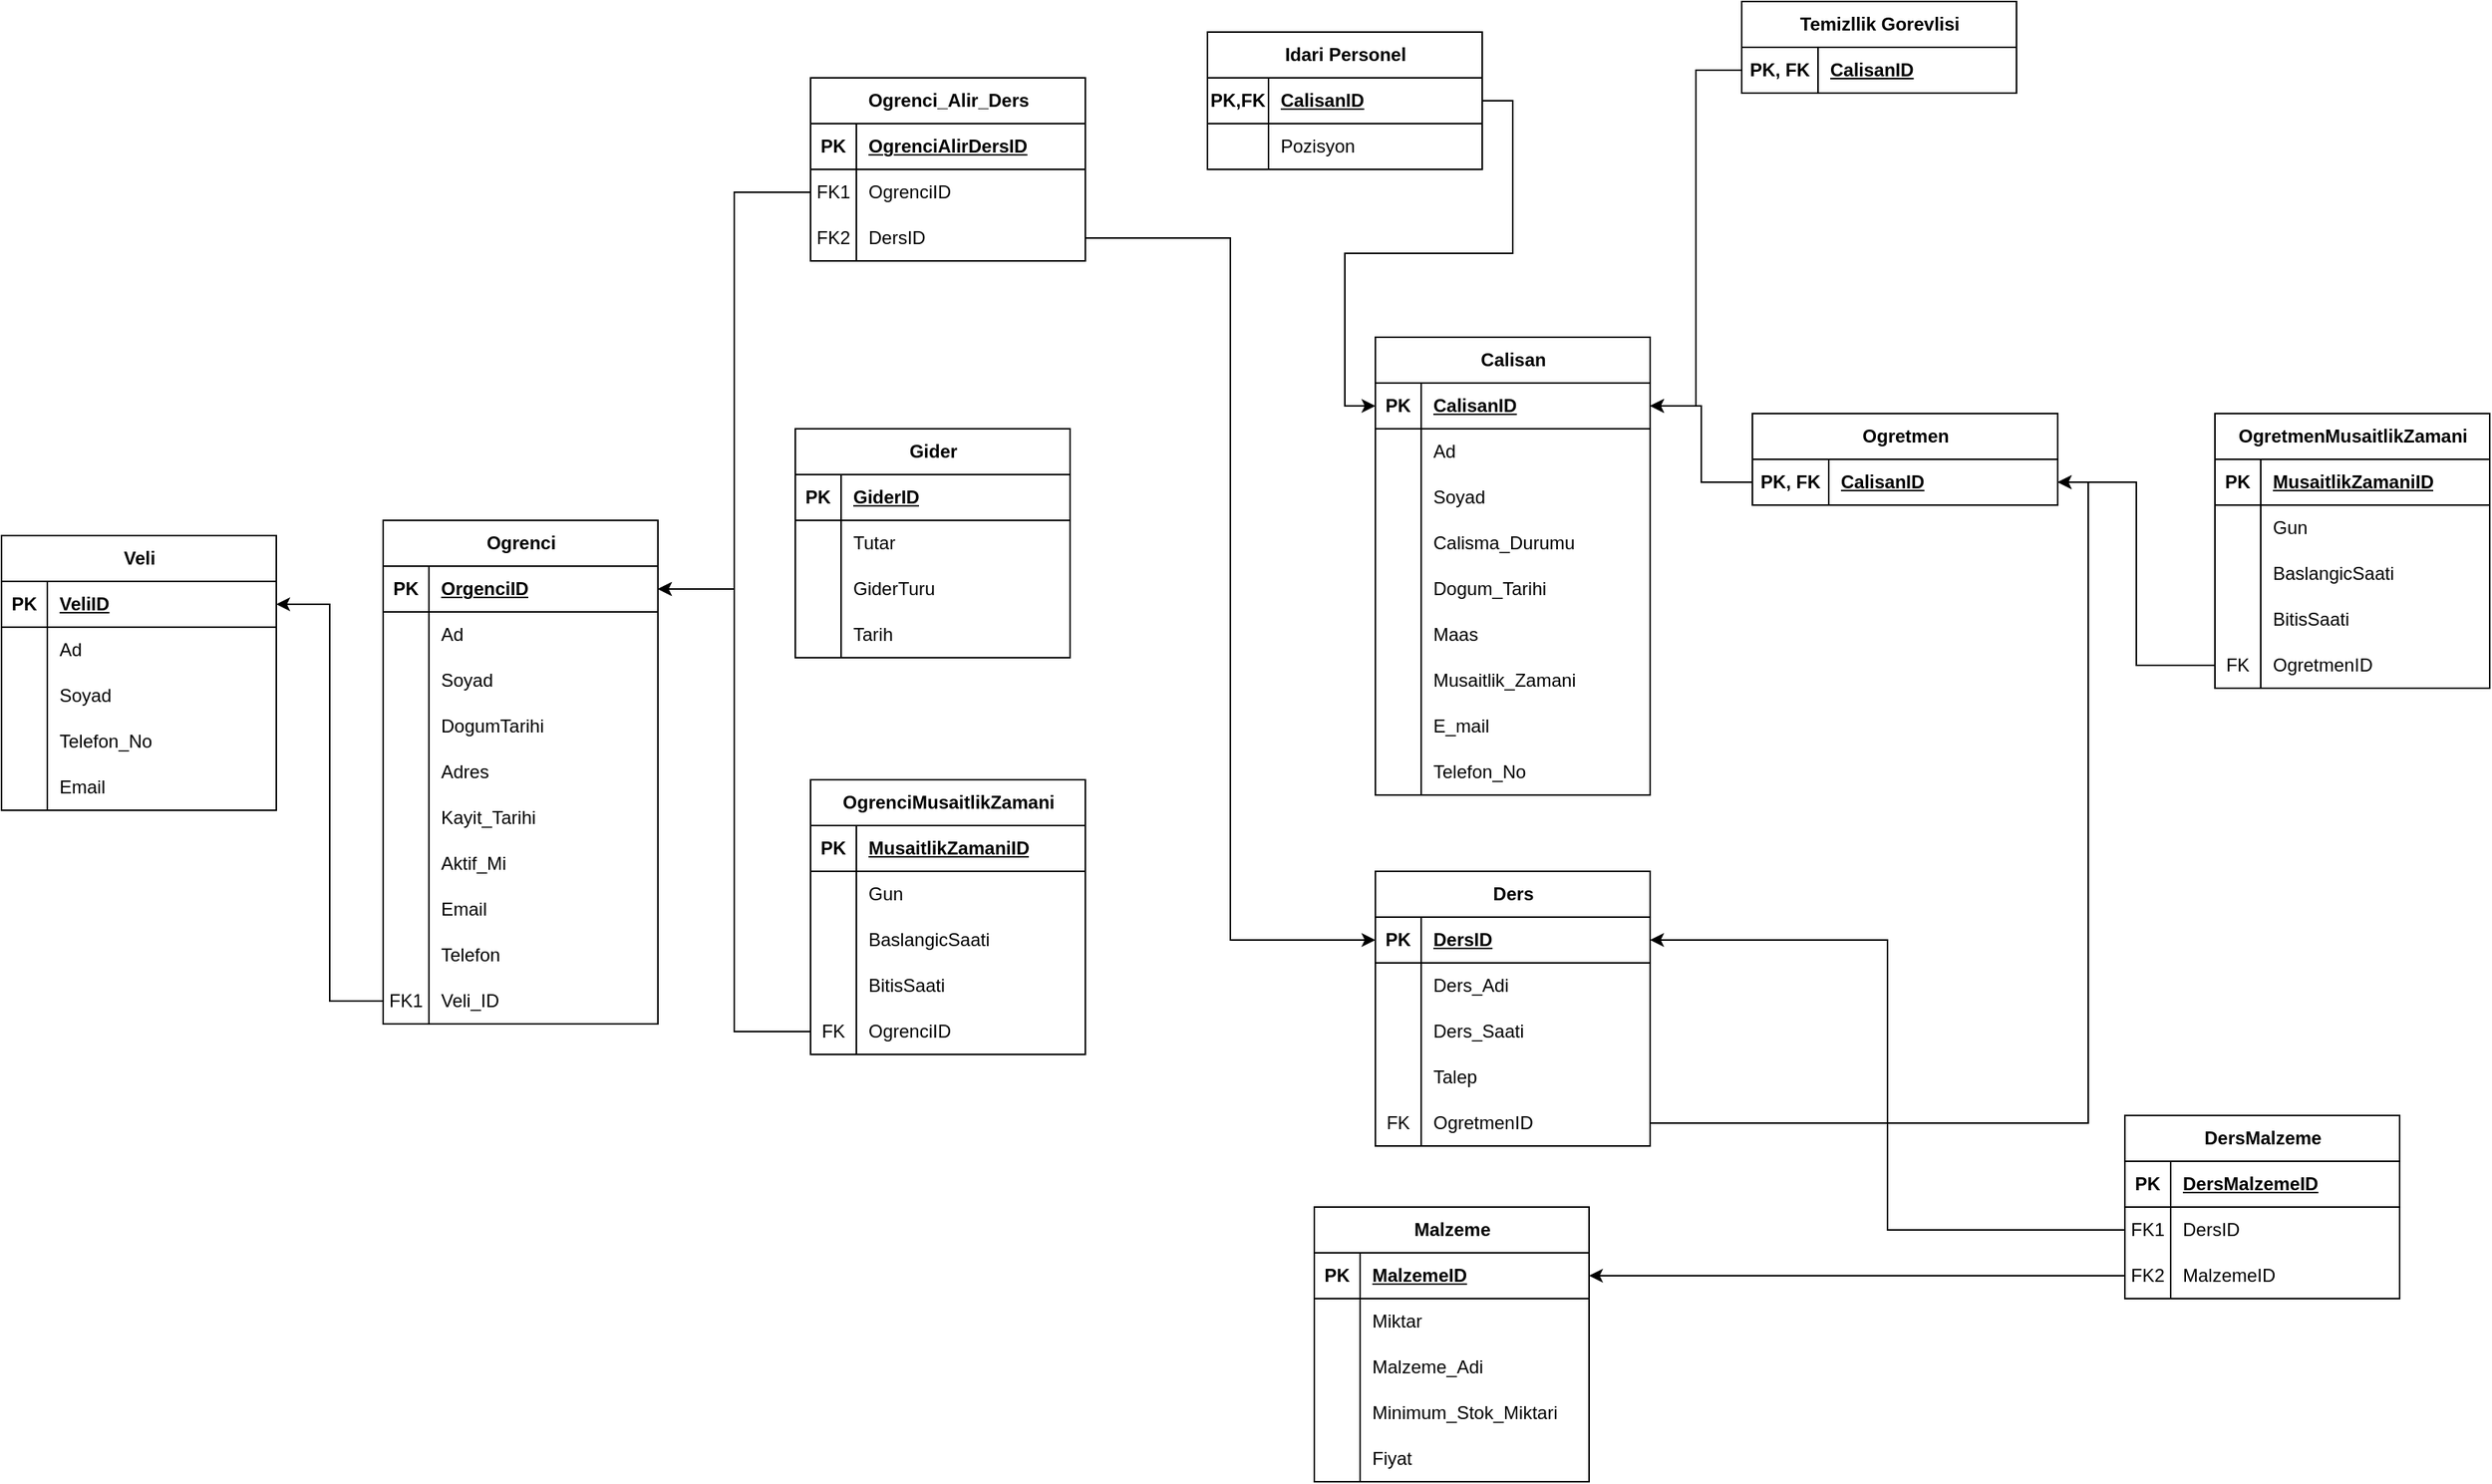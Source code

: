 <mxfile version="22.1.2" type="device">
  <diagram name="Sayfa -1" id="hwfNXC4t8OZ1_1iJn18C">
    <mxGraphModel dx="2901" dy="2365" grid="1" gridSize="10" guides="1" tooltips="1" connect="1" arrows="1" fold="1" page="1" pageScale="1" pageWidth="827" pageHeight="1169" math="0" shadow="0">
      <root>
        <mxCell id="0" />
        <mxCell id="1" parent="0" />
        <mxCell id="gqavwF6szI9Qf6-DoRW9-27" value="Veli" style="shape=table;startSize=30;container=1;collapsible=1;childLayout=tableLayout;fixedRows=1;rowLines=0;fontStyle=1;align=center;resizeLast=1;html=1;" parent="1" vertex="1">
          <mxGeometry x="-330" width="180" height="180" as="geometry" />
        </mxCell>
        <mxCell id="gqavwF6szI9Qf6-DoRW9-28" value="" style="shape=tableRow;horizontal=0;startSize=0;swimlaneHead=0;swimlaneBody=0;fillColor=none;collapsible=0;dropTarget=0;points=[[0,0.5],[1,0.5]];portConstraint=eastwest;top=0;left=0;right=0;bottom=1;" parent="gqavwF6szI9Qf6-DoRW9-27" vertex="1">
          <mxGeometry y="30" width="180" height="30" as="geometry" />
        </mxCell>
        <mxCell id="gqavwF6szI9Qf6-DoRW9-29" value="PK" style="shape=partialRectangle;connectable=0;fillColor=none;top=0;left=0;bottom=0;right=0;fontStyle=1;overflow=hidden;whiteSpace=wrap;html=1;" parent="gqavwF6szI9Qf6-DoRW9-28" vertex="1">
          <mxGeometry width="30" height="30" as="geometry">
            <mxRectangle width="30" height="30" as="alternateBounds" />
          </mxGeometry>
        </mxCell>
        <mxCell id="gqavwF6szI9Qf6-DoRW9-30" value="VeliID" style="shape=partialRectangle;connectable=0;fillColor=none;top=0;left=0;bottom=0;right=0;align=left;spacingLeft=6;fontStyle=5;overflow=hidden;whiteSpace=wrap;html=1;" parent="gqavwF6szI9Qf6-DoRW9-28" vertex="1">
          <mxGeometry x="30" width="150" height="30" as="geometry">
            <mxRectangle width="150" height="30" as="alternateBounds" />
          </mxGeometry>
        </mxCell>
        <mxCell id="gqavwF6szI9Qf6-DoRW9-31" value="" style="shape=tableRow;horizontal=0;startSize=0;swimlaneHead=0;swimlaneBody=0;fillColor=none;collapsible=0;dropTarget=0;points=[[0,0.5],[1,0.5]];portConstraint=eastwest;top=0;left=0;right=0;bottom=0;" parent="gqavwF6szI9Qf6-DoRW9-27" vertex="1">
          <mxGeometry y="60" width="180" height="30" as="geometry" />
        </mxCell>
        <mxCell id="gqavwF6szI9Qf6-DoRW9-32" value="" style="shape=partialRectangle;connectable=0;fillColor=none;top=0;left=0;bottom=0;right=0;editable=1;overflow=hidden;whiteSpace=wrap;html=1;" parent="gqavwF6szI9Qf6-DoRW9-31" vertex="1">
          <mxGeometry width="30" height="30" as="geometry">
            <mxRectangle width="30" height="30" as="alternateBounds" />
          </mxGeometry>
        </mxCell>
        <mxCell id="gqavwF6szI9Qf6-DoRW9-33" value="Ad" style="shape=partialRectangle;connectable=0;fillColor=none;top=0;left=0;bottom=0;right=0;align=left;spacingLeft=6;overflow=hidden;whiteSpace=wrap;html=1;" parent="gqavwF6szI9Qf6-DoRW9-31" vertex="1">
          <mxGeometry x="30" width="150" height="30" as="geometry">
            <mxRectangle width="150" height="30" as="alternateBounds" />
          </mxGeometry>
        </mxCell>
        <mxCell id="gqavwF6szI9Qf6-DoRW9-34" value="" style="shape=tableRow;horizontal=0;startSize=0;swimlaneHead=0;swimlaneBody=0;fillColor=none;collapsible=0;dropTarget=0;points=[[0,0.5],[1,0.5]];portConstraint=eastwest;top=0;left=0;right=0;bottom=0;" parent="gqavwF6szI9Qf6-DoRW9-27" vertex="1">
          <mxGeometry y="90" width="180" height="30" as="geometry" />
        </mxCell>
        <mxCell id="gqavwF6szI9Qf6-DoRW9-35" value="" style="shape=partialRectangle;connectable=0;fillColor=none;top=0;left=0;bottom=0;right=0;editable=1;overflow=hidden;whiteSpace=wrap;html=1;" parent="gqavwF6szI9Qf6-DoRW9-34" vertex="1">
          <mxGeometry width="30" height="30" as="geometry">
            <mxRectangle width="30" height="30" as="alternateBounds" />
          </mxGeometry>
        </mxCell>
        <mxCell id="gqavwF6szI9Qf6-DoRW9-36" value="Soyad" style="shape=partialRectangle;connectable=0;fillColor=none;top=0;left=0;bottom=0;right=0;align=left;spacingLeft=6;overflow=hidden;whiteSpace=wrap;html=1;" parent="gqavwF6szI9Qf6-DoRW9-34" vertex="1">
          <mxGeometry x="30" width="150" height="30" as="geometry">
            <mxRectangle width="150" height="30" as="alternateBounds" />
          </mxGeometry>
        </mxCell>
        <mxCell id="gqavwF6szI9Qf6-DoRW9-37" value="" style="shape=tableRow;horizontal=0;startSize=0;swimlaneHead=0;swimlaneBody=0;fillColor=none;collapsible=0;dropTarget=0;points=[[0,0.5],[1,0.5]];portConstraint=eastwest;top=0;left=0;right=0;bottom=0;" parent="gqavwF6szI9Qf6-DoRW9-27" vertex="1">
          <mxGeometry y="120" width="180" height="30" as="geometry" />
        </mxCell>
        <mxCell id="gqavwF6szI9Qf6-DoRW9-38" value="" style="shape=partialRectangle;connectable=0;fillColor=none;top=0;left=0;bottom=0;right=0;editable=1;overflow=hidden;whiteSpace=wrap;html=1;" parent="gqavwF6szI9Qf6-DoRW9-37" vertex="1">
          <mxGeometry width="30" height="30" as="geometry">
            <mxRectangle width="30" height="30" as="alternateBounds" />
          </mxGeometry>
        </mxCell>
        <mxCell id="gqavwF6szI9Qf6-DoRW9-39" value="Telefon_No" style="shape=partialRectangle;connectable=0;fillColor=none;top=0;left=0;bottom=0;right=0;align=left;spacingLeft=6;overflow=hidden;whiteSpace=wrap;html=1;" parent="gqavwF6szI9Qf6-DoRW9-37" vertex="1">
          <mxGeometry x="30" width="150" height="30" as="geometry">
            <mxRectangle width="150" height="30" as="alternateBounds" />
          </mxGeometry>
        </mxCell>
        <mxCell id="gqavwF6szI9Qf6-DoRW9-40" style="shape=tableRow;horizontal=0;startSize=0;swimlaneHead=0;swimlaneBody=0;fillColor=none;collapsible=0;dropTarget=0;points=[[0,0.5],[1,0.5]];portConstraint=eastwest;top=0;left=0;right=0;bottom=0;" parent="gqavwF6szI9Qf6-DoRW9-27" vertex="1">
          <mxGeometry y="150" width="180" height="30" as="geometry" />
        </mxCell>
        <mxCell id="gqavwF6szI9Qf6-DoRW9-41" style="shape=partialRectangle;connectable=0;fillColor=none;top=0;left=0;bottom=0;right=0;editable=1;overflow=hidden;whiteSpace=wrap;html=1;" parent="gqavwF6szI9Qf6-DoRW9-40" vertex="1">
          <mxGeometry width="30" height="30" as="geometry">
            <mxRectangle width="30" height="30" as="alternateBounds" />
          </mxGeometry>
        </mxCell>
        <mxCell id="gqavwF6szI9Qf6-DoRW9-42" value="Email" style="shape=partialRectangle;connectable=0;fillColor=none;top=0;left=0;bottom=0;right=0;align=left;spacingLeft=6;overflow=hidden;whiteSpace=wrap;html=1;" parent="gqavwF6szI9Qf6-DoRW9-40" vertex="1">
          <mxGeometry x="30" width="150" height="30" as="geometry">
            <mxRectangle width="150" height="30" as="alternateBounds" />
          </mxGeometry>
        </mxCell>
        <mxCell id="gqavwF6szI9Qf6-DoRW9-45" value="Ders" style="shape=table;startSize=30;container=1;collapsible=1;childLayout=tableLayout;fixedRows=1;rowLines=0;fontStyle=1;align=center;resizeLast=1;html=1;" parent="1" vertex="1">
          <mxGeometry x="570" y="220" width="180" height="180" as="geometry" />
        </mxCell>
        <mxCell id="gqavwF6szI9Qf6-DoRW9-46" value="" style="shape=tableRow;horizontal=0;startSize=0;swimlaneHead=0;swimlaneBody=0;fillColor=none;collapsible=0;dropTarget=0;points=[[0,0.5],[1,0.5]];portConstraint=eastwest;top=0;left=0;right=0;bottom=1;" parent="gqavwF6szI9Qf6-DoRW9-45" vertex="1">
          <mxGeometry y="30" width="180" height="30" as="geometry" />
        </mxCell>
        <mxCell id="gqavwF6szI9Qf6-DoRW9-47" value="PK" style="shape=partialRectangle;connectable=0;fillColor=none;top=0;left=0;bottom=0;right=0;fontStyle=1;overflow=hidden;whiteSpace=wrap;html=1;" parent="gqavwF6szI9Qf6-DoRW9-46" vertex="1">
          <mxGeometry width="30" height="30" as="geometry">
            <mxRectangle width="30" height="30" as="alternateBounds" />
          </mxGeometry>
        </mxCell>
        <mxCell id="gqavwF6szI9Qf6-DoRW9-48" value="DersID" style="shape=partialRectangle;connectable=0;fillColor=none;top=0;left=0;bottom=0;right=0;align=left;spacingLeft=6;fontStyle=5;overflow=hidden;whiteSpace=wrap;html=1;" parent="gqavwF6szI9Qf6-DoRW9-46" vertex="1">
          <mxGeometry x="30" width="150" height="30" as="geometry">
            <mxRectangle width="150" height="30" as="alternateBounds" />
          </mxGeometry>
        </mxCell>
        <mxCell id="gqavwF6szI9Qf6-DoRW9-49" value="" style="shape=tableRow;horizontal=0;startSize=0;swimlaneHead=0;swimlaneBody=0;fillColor=none;collapsible=0;dropTarget=0;points=[[0,0.5],[1,0.5]];portConstraint=eastwest;top=0;left=0;right=0;bottom=0;" parent="gqavwF6szI9Qf6-DoRW9-45" vertex="1">
          <mxGeometry y="60" width="180" height="30" as="geometry" />
        </mxCell>
        <mxCell id="gqavwF6szI9Qf6-DoRW9-50" value="" style="shape=partialRectangle;connectable=0;fillColor=none;top=0;left=0;bottom=0;right=0;editable=1;overflow=hidden;whiteSpace=wrap;html=1;" parent="gqavwF6szI9Qf6-DoRW9-49" vertex="1">
          <mxGeometry width="30" height="30" as="geometry">
            <mxRectangle width="30" height="30" as="alternateBounds" />
          </mxGeometry>
        </mxCell>
        <mxCell id="gqavwF6szI9Qf6-DoRW9-51" value="Ders_Adi" style="shape=partialRectangle;connectable=0;fillColor=none;top=0;left=0;bottom=0;right=0;align=left;spacingLeft=6;overflow=hidden;whiteSpace=wrap;html=1;" parent="gqavwF6szI9Qf6-DoRW9-49" vertex="1">
          <mxGeometry x="30" width="150" height="30" as="geometry">
            <mxRectangle width="150" height="30" as="alternateBounds" />
          </mxGeometry>
        </mxCell>
        <mxCell id="gqavwF6szI9Qf6-DoRW9-52" value="" style="shape=tableRow;horizontal=0;startSize=0;swimlaneHead=0;swimlaneBody=0;fillColor=none;collapsible=0;dropTarget=0;points=[[0,0.5],[1,0.5]];portConstraint=eastwest;top=0;left=0;right=0;bottom=0;" parent="gqavwF6szI9Qf6-DoRW9-45" vertex="1">
          <mxGeometry y="90" width="180" height="30" as="geometry" />
        </mxCell>
        <mxCell id="gqavwF6szI9Qf6-DoRW9-53" value="" style="shape=partialRectangle;connectable=0;fillColor=none;top=0;left=0;bottom=0;right=0;editable=1;overflow=hidden;whiteSpace=wrap;html=1;" parent="gqavwF6szI9Qf6-DoRW9-52" vertex="1">
          <mxGeometry width="30" height="30" as="geometry">
            <mxRectangle width="30" height="30" as="alternateBounds" />
          </mxGeometry>
        </mxCell>
        <mxCell id="gqavwF6szI9Qf6-DoRW9-54" value="Ders_Saati" style="shape=partialRectangle;connectable=0;fillColor=none;top=0;left=0;bottom=0;right=0;align=left;spacingLeft=6;overflow=hidden;whiteSpace=wrap;html=1;" parent="gqavwF6szI9Qf6-DoRW9-52" vertex="1">
          <mxGeometry x="30" width="150" height="30" as="geometry">
            <mxRectangle width="150" height="30" as="alternateBounds" />
          </mxGeometry>
        </mxCell>
        <mxCell id="gqavwF6szI9Qf6-DoRW9-58" style="shape=tableRow;horizontal=0;startSize=0;swimlaneHead=0;swimlaneBody=0;fillColor=none;collapsible=0;dropTarget=0;points=[[0,0.5],[1,0.5]];portConstraint=eastwest;top=0;left=0;right=0;bottom=0;" parent="gqavwF6szI9Qf6-DoRW9-45" vertex="1">
          <mxGeometry y="120" width="180" height="30" as="geometry" />
        </mxCell>
        <mxCell id="gqavwF6szI9Qf6-DoRW9-59" style="shape=partialRectangle;connectable=0;fillColor=none;top=0;left=0;bottom=0;right=0;editable=1;overflow=hidden;whiteSpace=wrap;html=1;" parent="gqavwF6szI9Qf6-DoRW9-58" vertex="1">
          <mxGeometry width="30" height="30" as="geometry">
            <mxRectangle width="30" height="30" as="alternateBounds" />
          </mxGeometry>
        </mxCell>
        <mxCell id="gqavwF6szI9Qf6-DoRW9-60" value="Talep" style="shape=partialRectangle;connectable=0;fillColor=none;top=0;left=0;bottom=0;right=0;align=left;spacingLeft=6;overflow=hidden;whiteSpace=wrap;html=1;" parent="gqavwF6szI9Qf6-DoRW9-58" vertex="1">
          <mxGeometry x="30" width="150" height="30" as="geometry">
            <mxRectangle width="150" height="30" as="alternateBounds" />
          </mxGeometry>
        </mxCell>
        <mxCell id="8uMCaJi4hgiBsdlrfKaQ-1" style="shape=tableRow;horizontal=0;startSize=0;swimlaneHead=0;swimlaneBody=0;fillColor=none;collapsible=0;dropTarget=0;points=[[0,0.5],[1,0.5]];portConstraint=eastwest;top=0;left=0;right=0;bottom=0;" parent="gqavwF6szI9Qf6-DoRW9-45" vertex="1">
          <mxGeometry y="150" width="180" height="30" as="geometry" />
        </mxCell>
        <mxCell id="8uMCaJi4hgiBsdlrfKaQ-2" value="FK" style="shape=partialRectangle;connectable=0;fillColor=none;top=0;left=0;bottom=0;right=0;editable=1;overflow=hidden;whiteSpace=wrap;html=1;" parent="8uMCaJi4hgiBsdlrfKaQ-1" vertex="1">
          <mxGeometry width="30" height="30" as="geometry">
            <mxRectangle width="30" height="30" as="alternateBounds" />
          </mxGeometry>
        </mxCell>
        <mxCell id="8uMCaJi4hgiBsdlrfKaQ-3" value="OgretmenID" style="shape=partialRectangle;connectable=0;fillColor=none;top=0;left=0;bottom=0;right=0;align=left;spacingLeft=6;overflow=hidden;whiteSpace=wrap;html=1;" parent="8uMCaJi4hgiBsdlrfKaQ-1" vertex="1">
          <mxGeometry x="30" width="150" height="30" as="geometry">
            <mxRectangle width="150" height="30" as="alternateBounds" />
          </mxGeometry>
        </mxCell>
        <mxCell id="gqavwF6szI9Qf6-DoRW9-64" value="Ogretmen" style="shape=table;startSize=30;container=1;collapsible=1;childLayout=tableLayout;fixedRows=1;rowLines=0;fontStyle=1;align=center;resizeLast=1;html=1;" parent="1" vertex="1">
          <mxGeometry x="817" y="-80" width="200" height="60" as="geometry" />
        </mxCell>
        <mxCell id="gqavwF6szI9Qf6-DoRW9-65" value="" style="shape=tableRow;horizontal=0;startSize=0;swimlaneHead=0;swimlaneBody=0;fillColor=none;collapsible=0;dropTarget=0;points=[[0,0.5],[1,0.5]];portConstraint=eastwest;top=0;left=0;right=0;bottom=1;" parent="gqavwF6szI9Qf6-DoRW9-64" vertex="1">
          <mxGeometry y="30" width="200" height="30" as="geometry" />
        </mxCell>
        <mxCell id="gqavwF6szI9Qf6-DoRW9-66" value="PK, FK" style="shape=partialRectangle;connectable=0;fillColor=none;top=0;left=0;bottom=0;right=0;fontStyle=1;overflow=hidden;whiteSpace=wrap;html=1;" parent="gqavwF6szI9Qf6-DoRW9-65" vertex="1">
          <mxGeometry width="50" height="30" as="geometry">
            <mxRectangle width="50" height="30" as="alternateBounds" />
          </mxGeometry>
        </mxCell>
        <mxCell id="gqavwF6szI9Qf6-DoRW9-67" value="CalisanID" style="shape=partialRectangle;connectable=0;fillColor=none;top=0;left=0;bottom=0;right=0;align=left;spacingLeft=6;fontStyle=5;overflow=hidden;whiteSpace=wrap;html=1;" parent="gqavwF6szI9Qf6-DoRW9-65" vertex="1">
          <mxGeometry x="50" width="150" height="30" as="geometry">
            <mxRectangle width="150" height="30" as="alternateBounds" />
          </mxGeometry>
        </mxCell>
        <mxCell id="gqavwF6szI9Qf6-DoRW9-78" value="Calisan" style="shape=table;startSize=30;container=1;collapsible=1;childLayout=tableLayout;fixedRows=1;rowLines=0;fontStyle=1;align=center;resizeLast=1;html=1;" parent="1" vertex="1">
          <mxGeometry x="570" y="-130" width="180" height="300" as="geometry" />
        </mxCell>
        <mxCell id="gqavwF6szI9Qf6-DoRW9-79" value="" style="shape=tableRow;horizontal=0;startSize=0;swimlaneHead=0;swimlaneBody=0;fillColor=none;collapsible=0;dropTarget=0;points=[[0,0.5],[1,0.5]];portConstraint=eastwest;top=0;left=0;right=0;bottom=1;" parent="gqavwF6szI9Qf6-DoRW9-78" vertex="1">
          <mxGeometry y="30" width="180" height="30" as="geometry" />
        </mxCell>
        <mxCell id="gqavwF6szI9Qf6-DoRW9-80" value="PK" style="shape=partialRectangle;connectable=0;fillColor=none;top=0;left=0;bottom=0;right=0;fontStyle=1;overflow=hidden;whiteSpace=wrap;html=1;" parent="gqavwF6szI9Qf6-DoRW9-79" vertex="1">
          <mxGeometry width="30" height="30" as="geometry">
            <mxRectangle width="30" height="30" as="alternateBounds" />
          </mxGeometry>
        </mxCell>
        <mxCell id="gqavwF6szI9Qf6-DoRW9-81" value="CalisanID" style="shape=partialRectangle;connectable=0;fillColor=none;top=0;left=0;bottom=0;right=0;align=left;spacingLeft=6;fontStyle=5;overflow=hidden;whiteSpace=wrap;html=1;" parent="gqavwF6szI9Qf6-DoRW9-79" vertex="1">
          <mxGeometry x="30" width="150" height="30" as="geometry">
            <mxRectangle width="150" height="30" as="alternateBounds" />
          </mxGeometry>
        </mxCell>
        <mxCell id="gqavwF6szI9Qf6-DoRW9-82" value="" style="shape=tableRow;horizontal=0;startSize=0;swimlaneHead=0;swimlaneBody=0;fillColor=none;collapsible=0;dropTarget=0;points=[[0,0.5],[1,0.5]];portConstraint=eastwest;top=0;left=0;right=0;bottom=0;" parent="gqavwF6szI9Qf6-DoRW9-78" vertex="1">
          <mxGeometry y="60" width="180" height="30" as="geometry" />
        </mxCell>
        <mxCell id="gqavwF6szI9Qf6-DoRW9-83" value="" style="shape=partialRectangle;connectable=0;fillColor=none;top=0;left=0;bottom=0;right=0;editable=1;overflow=hidden;whiteSpace=wrap;html=1;" parent="gqavwF6szI9Qf6-DoRW9-82" vertex="1">
          <mxGeometry width="30" height="30" as="geometry">
            <mxRectangle width="30" height="30" as="alternateBounds" />
          </mxGeometry>
        </mxCell>
        <mxCell id="gqavwF6szI9Qf6-DoRW9-84" value="Ad" style="shape=partialRectangle;connectable=0;fillColor=none;top=0;left=0;bottom=0;right=0;align=left;spacingLeft=6;overflow=hidden;whiteSpace=wrap;html=1;" parent="gqavwF6szI9Qf6-DoRW9-82" vertex="1">
          <mxGeometry x="30" width="150" height="30" as="geometry">
            <mxRectangle width="150" height="30" as="alternateBounds" />
          </mxGeometry>
        </mxCell>
        <mxCell id="gqavwF6szI9Qf6-DoRW9-85" value="" style="shape=tableRow;horizontal=0;startSize=0;swimlaneHead=0;swimlaneBody=0;fillColor=none;collapsible=0;dropTarget=0;points=[[0,0.5],[1,0.5]];portConstraint=eastwest;top=0;left=0;right=0;bottom=0;" parent="gqavwF6szI9Qf6-DoRW9-78" vertex="1">
          <mxGeometry y="90" width="180" height="30" as="geometry" />
        </mxCell>
        <mxCell id="gqavwF6szI9Qf6-DoRW9-86" value="" style="shape=partialRectangle;connectable=0;fillColor=none;top=0;left=0;bottom=0;right=0;editable=1;overflow=hidden;whiteSpace=wrap;html=1;" parent="gqavwF6szI9Qf6-DoRW9-85" vertex="1">
          <mxGeometry width="30" height="30" as="geometry">
            <mxRectangle width="30" height="30" as="alternateBounds" />
          </mxGeometry>
        </mxCell>
        <mxCell id="gqavwF6szI9Qf6-DoRW9-87" value="Soyad" style="shape=partialRectangle;connectable=0;fillColor=none;top=0;left=0;bottom=0;right=0;align=left;spacingLeft=6;overflow=hidden;whiteSpace=wrap;html=1;" parent="gqavwF6szI9Qf6-DoRW9-85" vertex="1">
          <mxGeometry x="30" width="150" height="30" as="geometry">
            <mxRectangle width="150" height="30" as="alternateBounds" />
          </mxGeometry>
        </mxCell>
        <mxCell id="gqavwF6szI9Qf6-DoRW9-88" value="" style="shape=tableRow;horizontal=0;startSize=0;swimlaneHead=0;swimlaneBody=0;fillColor=none;collapsible=0;dropTarget=0;points=[[0,0.5],[1,0.5]];portConstraint=eastwest;top=0;left=0;right=0;bottom=0;" parent="gqavwF6szI9Qf6-DoRW9-78" vertex="1">
          <mxGeometry y="120" width="180" height="30" as="geometry" />
        </mxCell>
        <mxCell id="gqavwF6szI9Qf6-DoRW9-89" value="" style="shape=partialRectangle;connectable=0;fillColor=none;top=0;left=0;bottom=0;right=0;editable=1;overflow=hidden;whiteSpace=wrap;html=1;" parent="gqavwF6szI9Qf6-DoRW9-88" vertex="1">
          <mxGeometry width="30" height="30" as="geometry">
            <mxRectangle width="30" height="30" as="alternateBounds" />
          </mxGeometry>
        </mxCell>
        <mxCell id="gqavwF6szI9Qf6-DoRW9-90" value="Calisma_Durumu" style="shape=partialRectangle;connectable=0;fillColor=none;top=0;left=0;bottom=0;right=0;align=left;spacingLeft=6;overflow=hidden;whiteSpace=wrap;html=1;" parent="gqavwF6szI9Qf6-DoRW9-88" vertex="1">
          <mxGeometry x="30" width="150" height="30" as="geometry">
            <mxRectangle width="150" height="30" as="alternateBounds" />
          </mxGeometry>
        </mxCell>
        <mxCell id="gqavwF6szI9Qf6-DoRW9-91" style="shape=tableRow;horizontal=0;startSize=0;swimlaneHead=0;swimlaneBody=0;fillColor=none;collapsible=0;dropTarget=0;points=[[0,0.5],[1,0.5]];portConstraint=eastwest;top=0;left=0;right=0;bottom=0;" parent="gqavwF6szI9Qf6-DoRW9-78" vertex="1">
          <mxGeometry y="150" width="180" height="30" as="geometry" />
        </mxCell>
        <mxCell id="gqavwF6szI9Qf6-DoRW9-92" style="shape=partialRectangle;connectable=0;fillColor=none;top=0;left=0;bottom=0;right=0;editable=1;overflow=hidden;whiteSpace=wrap;html=1;" parent="gqavwF6szI9Qf6-DoRW9-91" vertex="1">
          <mxGeometry width="30" height="30" as="geometry">
            <mxRectangle width="30" height="30" as="alternateBounds" />
          </mxGeometry>
        </mxCell>
        <mxCell id="gqavwF6szI9Qf6-DoRW9-93" value="Dogum_Tarihi" style="shape=partialRectangle;connectable=0;fillColor=none;top=0;left=0;bottom=0;right=0;align=left;spacingLeft=6;overflow=hidden;whiteSpace=wrap;html=1;" parent="gqavwF6szI9Qf6-DoRW9-91" vertex="1">
          <mxGeometry x="30" width="150" height="30" as="geometry">
            <mxRectangle width="150" height="30" as="alternateBounds" />
          </mxGeometry>
        </mxCell>
        <mxCell id="gqavwF6szI9Qf6-DoRW9-94" style="shape=tableRow;horizontal=0;startSize=0;swimlaneHead=0;swimlaneBody=0;fillColor=none;collapsible=0;dropTarget=0;points=[[0,0.5],[1,0.5]];portConstraint=eastwest;top=0;left=0;right=0;bottom=0;" parent="gqavwF6szI9Qf6-DoRW9-78" vertex="1">
          <mxGeometry y="180" width="180" height="30" as="geometry" />
        </mxCell>
        <mxCell id="gqavwF6szI9Qf6-DoRW9-95" style="shape=partialRectangle;connectable=0;fillColor=none;top=0;left=0;bottom=0;right=0;editable=1;overflow=hidden;whiteSpace=wrap;html=1;" parent="gqavwF6szI9Qf6-DoRW9-94" vertex="1">
          <mxGeometry width="30" height="30" as="geometry">
            <mxRectangle width="30" height="30" as="alternateBounds" />
          </mxGeometry>
        </mxCell>
        <mxCell id="gqavwF6szI9Qf6-DoRW9-96" value="Maas" style="shape=partialRectangle;connectable=0;fillColor=none;top=0;left=0;bottom=0;right=0;align=left;spacingLeft=6;overflow=hidden;whiteSpace=wrap;html=1;" parent="gqavwF6szI9Qf6-DoRW9-94" vertex="1">
          <mxGeometry x="30" width="150" height="30" as="geometry">
            <mxRectangle width="150" height="30" as="alternateBounds" />
          </mxGeometry>
        </mxCell>
        <mxCell id="gqavwF6szI9Qf6-DoRW9-97" style="shape=tableRow;horizontal=0;startSize=0;swimlaneHead=0;swimlaneBody=0;fillColor=none;collapsible=0;dropTarget=0;points=[[0,0.5],[1,0.5]];portConstraint=eastwest;top=0;left=0;right=0;bottom=0;" parent="gqavwF6szI9Qf6-DoRW9-78" vertex="1">
          <mxGeometry y="210" width="180" height="30" as="geometry" />
        </mxCell>
        <mxCell id="gqavwF6szI9Qf6-DoRW9-98" style="shape=partialRectangle;connectable=0;fillColor=none;top=0;left=0;bottom=0;right=0;editable=1;overflow=hidden;whiteSpace=wrap;html=1;" parent="gqavwF6szI9Qf6-DoRW9-97" vertex="1">
          <mxGeometry width="30" height="30" as="geometry">
            <mxRectangle width="30" height="30" as="alternateBounds" />
          </mxGeometry>
        </mxCell>
        <mxCell id="gqavwF6szI9Qf6-DoRW9-99" value="Musaitlik_Zamani" style="shape=partialRectangle;connectable=0;fillColor=none;top=0;left=0;bottom=0;right=0;align=left;spacingLeft=6;overflow=hidden;whiteSpace=wrap;html=1;" parent="gqavwF6szI9Qf6-DoRW9-97" vertex="1">
          <mxGeometry x="30" width="150" height="30" as="geometry">
            <mxRectangle width="150" height="30" as="alternateBounds" />
          </mxGeometry>
        </mxCell>
        <mxCell id="iy4cjPdnSNzbOrf-Ltrl-1" style="shape=tableRow;horizontal=0;startSize=0;swimlaneHead=0;swimlaneBody=0;fillColor=none;collapsible=0;dropTarget=0;points=[[0,0.5],[1,0.5]];portConstraint=eastwest;top=0;left=0;right=0;bottom=0;" vertex="1" parent="gqavwF6szI9Qf6-DoRW9-78">
          <mxGeometry y="240" width="180" height="30" as="geometry" />
        </mxCell>
        <mxCell id="iy4cjPdnSNzbOrf-Ltrl-2" style="shape=partialRectangle;connectable=0;fillColor=none;top=0;left=0;bottom=0;right=0;editable=1;overflow=hidden;whiteSpace=wrap;html=1;" vertex="1" parent="iy4cjPdnSNzbOrf-Ltrl-1">
          <mxGeometry width="30" height="30" as="geometry">
            <mxRectangle width="30" height="30" as="alternateBounds" />
          </mxGeometry>
        </mxCell>
        <mxCell id="iy4cjPdnSNzbOrf-Ltrl-3" value="E_mail" style="shape=partialRectangle;connectable=0;fillColor=none;top=0;left=0;bottom=0;right=0;align=left;spacingLeft=6;overflow=hidden;whiteSpace=wrap;html=1;" vertex="1" parent="iy4cjPdnSNzbOrf-Ltrl-1">
          <mxGeometry x="30" width="150" height="30" as="geometry">
            <mxRectangle width="150" height="30" as="alternateBounds" />
          </mxGeometry>
        </mxCell>
        <mxCell id="iy4cjPdnSNzbOrf-Ltrl-4" style="shape=tableRow;horizontal=0;startSize=0;swimlaneHead=0;swimlaneBody=0;fillColor=none;collapsible=0;dropTarget=0;points=[[0,0.5],[1,0.5]];portConstraint=eastwest;top=0;left=0;right=0;bottom=0;" vertex="1" parent="gqavwF6szI9Qf6-DoRW9-78">
          <mxGeometry y="270" width="180" height="30" as="geometry" />
        </mxCell>
        <mxCell id="iy4cjPdnSNzbOrf-Ltrl-5" style="shape=partialRectangle;connectable=0;fillColor=none;top=0;left=0;bottom=0;right=0;editable=1;overflow=hidden;whiteSpace=wrap;html=1;" vertex="1" parent="iy4cjPdnSNzbOrf-Ltrl-4">
          <mxGeometry width="30" height="30" as="geometry">
            <mxRectangle width="30" height="30" as="alternateBounds" />
          </mxGeometry>
        </mxCell>
        <mxCell id="iy4cjPdnSNzbOrf-Ltrl-6" value="Telefon_No" style="shape=partialRectangle;connectable=0;fillColor=none;top=0;left=0;bottom=0;right=0;align=left;spacingLeft=6;overflow=hidden;whiteSpace=wrap;html=1;" vertex="1" parent="iy4cjPdnSNzbOrf-Ltrl-4">
          <mxGeometry x="30" width="150" height="30" as="geometry">
            <mxRectangle width="150" height="30" as="alternateBounds" />
          </mxGeometry>
        </mxCell>
        <mxCell id="gqavwF6szI9Qf6-DoRW9-102" style="edgeStyle=orthogonalEdgeStyle;rounded=0;orthogonalLoop=1;jettySize=auto;html=1;" parent="1" source="gqavwF6szI9Qf6-DoRW9-24" target="gqavwF6szI9Qf6-DoRW9-28" edge="1">
          <mxGeometry relative="1" as="geometry" />
        </mxCell>
        <mxCell id="gqavwF6szI9Qf6-DoRW9-131" value="Idari Personel" style="shape=table;startSize=30;container=1;collapsible=1;childLayout=tableLayout;fixedRows=1;rowLines=0;fontStyle=1;align=center;resizeLast=1;html=1;" parent="1" vertex="1">
          <mxGeometry x="460" y="-330" width="180" height="90" as="geometry" />
        </mxCell>
        <mxCell id="gqavwF6szI9Qf6-DoRW9-132" value="" style="shape=tableRow;horizontal=0;startSize=0;swimlaneHead=0;swimlaneBody=0;fillColor=none;collapsible=0;dropTarget=0;points=[[0,0.5],[1,0.5]];portConstraint=eastwest;top=0;left=0;right=0;bottom=1;" parent="gqavwF6szI9Qf6-DoRW9-131" vertex="1">
          <mxGeometry y="30" width="180" height="30" as="geometry" />
        </mxCell>
        <mxCell id="gqavwF6szI9Qf6-DoRW9-133" value="PK,FK" style="shape=partialRectangle;connectable=0;fillColor=none;top=0;left=0;bottom=0;right=0;fontStyle=1;overflow=hidden;whiteSpace=wrap;html=1;" parent="gqavwF6szI9Qf6-DoRW9-132" vertex="1">
          <mxGeometry width="40" height="30" as="geometry">
            <mxRectangle width="40" height="30" as="alternateBounds" />
          </mxGeometry>
        </mxCell>
        <mxCell id="gqavwF6szI9Qf6-DoRW9-134" value="CalisanID" style="shape=partialRectangle;connectable=0;fillColor=none;top=0;left=0;bottom=0;right=0;align=left;spacingLeft=6;fontStyle=5;overflow=hidden;whiteSpace=wrap;html=1;" parent="gqavwF6szI9Qf6-DoRW9-132" vertex="1">
          <mxGeometry x="40" width="140" height="30" as="geometry">
            <mxRectangle width="140" height="30" as="alternateBounds" />
          </mxGeometry>
        </mxCell>
        <mxCell id="gqavwF6szI9Qf6-DoRW9-135" value="" style="shape=tableRow;horizontal=0;startSize=0;swimlaneHead=0;swimlaneBody=0;fillColor=none;collapsible=0;dropTarget=0;points=[[0,0.5],[1,0.5]];portConstraint=eastwest;top=0;left=0;right=0;bottom=0;" parent="gqavwF6szI9Qf6-DoRW9-131" vertex="1">
          <mxGeometry y="60" width="180" height="30" as="geometry" />
        </mxCell>
        <mxCell id="gqavwF6szI9Qf6-DoRW9-136" value="" style="shape=partialRectangle;connectable=0;fillColor=none;top=0;left=0;bottom=0;right=0;editable=1;overflow=hidden;whiteSpace=wrap;html=1;" parent="gqavwF6szI9Qf6-DoRW9-135" vertex="1">
          <mxGeometry width="40" height="30" as="geometry">
            <mxRectangle width="40" height="30" as="alternateBounds" />
          </mxGeometry>
        </mxCell>
        <mxCell id="gqavwF6szI9Qf6-DoRW9-137" value="Pozisyon" style="shape=partialRectangle;connectable=0;fillColor=none;top=0;left=0;bottom=0;right=0;align=left;spacingLeft=6;overflow=hidden;whiteSpace=wrap;html=1;" parent="gqavwF6szI9Qf6-DoRW9-135" vertex="1">
          <mxGeometry x="40" width="140" height="30" as="geometry">
            <mxRectangle width="140" height="30" as="alternateBounds" />
          </mxGeometry>
        </mxCell>
        <mxCell id="gqavwF6szI9Qf6-DoRW9-144" style="edgeStyle=orthogonalEdgeStyle;rounded=0;orthogonalLoop=1;jettySize=auto;html=1;" parent="1" source="gqavwF6szI9Qf6-DoRW9-132" target="gqavwF6szI9Qf6-DoRW9-79" edge="1">
          <mxGeometry relative="1" as="geometry" />
        </mxCell>
        <mxCell id="gqavwF6szI9Qf6-DoRW9-145" value="Temizllik Gorevlisi" style="shape=table;startSize=30;container=1;collapsible=1;childLayout=tableLayout;fixedRows=1;rowLines=0;fontStyle=1;align=center;resizeLast=1;html=1;" parent="1" vertex="1">
          <mxGeometry x="810" y="-350" width="180" height="60" as="geometry" />
        </mxCell>
        <mxCell id="gqavwF6szI9Qf6-DoRW9-146" value="" style="shape=tableRow;horizontal=0;startSize=0;swimlaneHead=0;swimlaneBody=0;fillColor=none;collapsible=0;dropTarget=0;points=[[0,0.5],[1,0.5]];portConstraint=eastwest;top=0;left=0;right=0;bottom=1;" parent="gqavwF6szI9Qf6-DoRW9-145" vertex="1">
          <mxGeometry y="30" width="180" height="30" as="geometry" />
        </mxCell>
        <mxCell id="gqavwF6szI9Qf6-DoRW9-147" value="PK, FK" style="shape=partialRectangle;connectable=0;fillColor=none;top=0;left=0;bottom=0;right=0;fontStyle=1;overflow=hidden;whiteSpace=wrap;html=1;" parent="gqavwF6szI9Qf6-DoRW9-146" vertex="1">
          <mxGeometry width="50" height="30" as="geometry">
            <mxRectangle width="50" height="30" as="alternateBounds" />
          </mxGeometry>
        </mxCell>
        <mxCell id="gqavwF6szI9Qf6-DoRW9-148" value="CalisanID" style="shape=partialRectangle;connectable=0;fillColor=none;top=0;left=0;bottom=0;right=0;align=left;spacingLeft=6;fontStyle=5;overflow=hidden;whiteSpace=wrap;html=1;" parent="gqavwF6szI9Qf6-DoRW9-146" vertex="1">
          <mxGeometry x="50" width="130" height="30" as="geometry">
            <mxRectangle width="130" height="30" as="alternateBounds" />
          </mxGeometry>
        </mxCell>
        <mxCell id="gqavwF6szI9Qf6-DoRW9-159" value="Malzeme" style="shape=table;startSize=30;container=1;collapsible=1;childLayout=tableLayout;fixedRows=1;rowLines=0;fontStyle=1;align=center;resizeLast=1;html=1;" parent="1" vertex="1">
          <mxGeometry x="530" y="440" width="180" height="180" as="geometry" />
        </mxCell>
        <mxCell id="gqavwF6szI9Qf6-DoRW9-160" value="" style="shape=tableRow;horizontal=0;startSize=0;swimlaneHead=0;swimlaneBody=0;fillColor=none;collapsible=0;dropTarget=0;points=[[0,0.5],[1,0.5]];portConstraint=eastwest;top=0;left=0;right=0;bottom=1;" parent="gqavwF6szI9Qf6-DoRW9-159" vertex="1">
          <mxGeometry y="30" width="180" height="30" as="geometry" />
        </mxCell>
        <mxCell id="gqavwF6szI9Qf6-DoRW9-161" value="PK" style="shape=partialRectangle;connectable=0;fillColor=none;top=0;left=0;bottom=0;right=0;fontStyle=1;overflow=hidden;whiteSpace=wrap;html=1;" parent="gqavwF6szI9Qf6-DoRW9-160" vertex="1">
          <mxGeometry width="30" height="30" as="geometry">
            <mxRectangle width="30" height="30" as="alternateBounds" />
          </mxGeometry>
        </mxCell>
        <mxCell id="gqavwF6szI9Qf6-DoRW9-162" value="MalzemeID" style="shape=partialRectangle;connectable=0;fillColor=none;top=0;left=0;bottom=0;right=0;align=left;spacingLeft=6;fontStyle=5;overflow=hidden;whiteSpace=wrap;html=1;" parent="gqavwF6szI9Qf6-DoRW9-160" vertex="1">
          <mxGeometry x="30" width="150" height="30" as="geometry">
            <mxRectangle width="150" height="30" as="alternateBounds" />
          </mxGeometry>
        </mxCell>
        <mxCell id="gqavwF6szI9Qf6-DoRW9-163" value="" style="shape=tableRow;horizontal=0;startSize=0;swimlaneHead=0;swimlaneBody=0;fillColor=none;collapsible=0;dropTarget=0;points=[[0,0.5],[1,0.5]];portConstraint=eastwest;top=0;left=0;right=0;bottom=0;" parent="gqavwF6szI9Qf6-DoRW9-159" vertex="1">
          <mxGeometry y="60" width="180" height="30" as="geometry" />
        </mxCell>
        <mxCell id="gqavwF6szI9Qf6-DoRW9-164" value="" style="shape=partialRectangle;connectable=0;fillColor=none;top=0;left=0;bottom=0;right=0;editable=1;overflow=hidden;whiteSpace=wrap;html=1;" parent="gqavwF6szI9Qf6-DoRW9-163" vertex="1">
          <mxGeometry width="30" height="30" as="geometry">
            <mxRectangle width="30" height="30" as="alternateBounds" />
          </mxGeometry>
        </mxCell>
        <mxCell id="gqavwF6szI9Qf6-DoRW9-165" value="Miktar" style="shape=partialRectangle;connectable=0;fillColor=none;top=0;left=0;bottom=0;right=0;align=left;spacingLeft=6;overflow=hidden;whiteSpace=wrap;html=1;" parent="gqavwF6szI9Qf6-DoRW9-163" vertex="1">
          <mxGeometry x="30" width="150" height="30" as="geometry">
            <mxRectangle width="150" height="30" as="alternateBounds" />
          </mxGeometry>
        </mxCell>
        <mxCell id="gqavwF6szI9Qf6-DoRW9-166" value="" style="shape=tableRow;horizontal=0;startSize=0;swimlaneHead=0;swimlaneBody=0;fillColor=none;collapsible=0;dropTarget=0;points=[[0,0.5],[1,0.5]];portConstraint=eastwest;top=0;left=0;right=0;bottom=0;" parent="gqavwF6szI9Qf6-DoRW9-159" vertex="1">
          <mxGeometry y="90" width="180" height="30" as="geometry" />
        </mxCell>
        <mxCell id="gqavwF6szI9Qf6-DoRW9-167" value="" style="shape=partialRectangle;connectable=0;fillColor=none;top=0;left=0;bottom=0;right=0;editable=1;overflow=hidden;whiteSpace=wrap;html=1;" parent="gqavwF6szI9Qf6-DoRW9-166" vertex="1">
          <mxGeometry width="30" height="30" as="geometry">
            <mxRectangle width="30" height="30" as="alternateBounds" />
          </mxGeometry>
        </mxCell>
        <mxCell id="gqavwF6szI9Qf6-DoRW9-168" value="Malzeme_Adi" style="shape=partialRectangle;connectable=0;fillColor=none;top=0;left=0;bottom=0;right=0;align=left;spacingLeft=6;overflow=hidden;whiteSpace=wrap;html=1;" parent="gqavwF6szI9Qf6-DoRW9-166" vertex="1">
          <mxGeometry x="30" width="150" height="30" as="geometry">
            <mxRectangle width="150" height="30" as="alternateBounds" />
          </mxGeometry>
        </mxCell>
        <mxCell id="gqavwF6szI9Qf6-DoRW9-169" value="" style="shape=tableRow;horizontal=0;startSize=0;swimlaneHead=0;swimlaneBody=0;fillColor=none;collapsible=0;dropTarget=0;points=[[0,0.5],[1,0.5]];portConstraint=eastwest;top=0;left=0;right=0;bottom=0;" parent="gqavwF6szI9Qf6-DoRW9-159" vertex="1">
          <mxGeometry y="120" width="180" height="30" as="geometry" />
        </mxCell>
        <mxCell id="gqavwF6szI9Qf6-DoRW9-170" value="" style="shape=partialRectangle;connectable=0;fillColor=none;top=0;left=0;bottom=0;right=0;editable=1;overflow=hidden;whiteSpace=wrap;html=1;" parent="gqavwF6szI9Qf6-DoRW9-169" vertex="1">
          <mxGeometry width="30" height="30" as="geometry">
            <mxRectangle width="30" height="30" as="alternateBounds" />
          </mxGeometry>
        </mxCell>
        <mxCell id="gqavwF6szI9Qf6-DoRW9-171" value="Minimum_Stok_Miktari" style="shape=partialRectangle;connectable=0;fillColor=none;top=0;left=0;bottom=0;right=0;align=left;spacingLeft=6;overflow=hidden;whiteSpace=wrap;html=1;" parent="gqavwF6szI9Qf6-DoRW9-169" vertex="1">
          <mxGeometry x="30" width="150" height="30" as="geometry">
            <mxRectangle width="150" height="30" as="alternateBounds" />
          </mxGeometry>
        </mxCell>
        <mxCell id="gqavwF6szI9Qf6-DoRW9-172" style="shape=tableRow;horizontal=0;startSize=0;swimlaneHead=0;swimlaneBody=0;fillColor=none;collapsible=0;dropTarget=0;points=[[0,0.5],[1,0.5]];portConstraint=eastwest;top=0;left=0;right=0;bottom=0;" parent="gqavwF6szI9Qf6-DoRW9-159" vertex="1">
          <mxGeometry y="150" width="180" height="30" as="geometry" />
        </mxCell>
        <mxCell id="gqavwF6szI9Qf6-DoRW9-173" style="shape=partialRectangle;connectable=0;fillColor=none;top=0;left=0;bottom=0;right=0;editable=1;overflow=hidden;whiteSpace=wrap;html=1;" parent="gqavwF6szI9Qf6-DoRW9-172" vertex="1">
          <mxGeometry width="30" height="30" as="geometry">
            <mxRectangle width="30" height="30" as="alternateBounds" />
          </mxGeometry>
        </mxCell>
        <mxCell id="gqavwF6szI9Qf6-DoRW9-174" value="Fiyat" style="shape=partialRectangle;connectable=0;fillColor=none;top=0;left=0;bottom=0;right=0;align=left;spacingLeft=6;overflow=hidden;whiteSpace=wrap;html=1;" parent="gqavwF6szI9Qf6-DoRW9-172" vertex="1">
          <mxGeometry x="30" width="150" height="30" as="geometry">
            <mxRectangle width="150" height="30" as="alternateBounds" />
          </mxGeometry>
        </mxCell>
        <mxCell id="gqavwF6szI9Qf6-DoRW9-175" value="Gider" style="shape=table;startSize=30;container=1;collapsible=1;childLayout=tableLayout;fixedRows=1;rowLines=0;fontStyle=1;align=center;resizeLast=1;html=1;" parent="1" vertex="1">
          <mxGeometry x="190" y="-70" width="180" height="150" as="geometry" />
        </mxCell>
        <mxCell id="gqavwF6szI9Qf6-DoRW9-176" value="" style="shape=tableRow;horizontal=0;startSize=0;swimlaneHead=0;swimlaneBody=0;fillColor=none;collapsible=0;dropTarget=0;points=[[0,0.5],[1,0.5]];portConstraint=eastwest;top=0;left=0;right=0;bottom=1;" parent="gqavwF6szI9Qf6-DoRW9-175" vertex="1">
          <mxGeometry y="30" width="180" height="30" as="geometry" />
        </mxCell>
        <mxCell id="gqavwF6szI9Qf6-DoRW9-177" value="PK" style="shape=partialRectangle;connectable=0;fillColor=none;top=0;left=0;bottom=0;right=0;fontStyle=1;overflow=hidden;whiteSpace=wrap;html=1;" parent="gqavwF6szI9Qf6-DoRW9-176" vertex="1">
          <mxGeometry width="30" height="30" as="geometry">
            <mxRectangle width="30" height="30" as="alternateBounds" />
          </mxGeometry>
        </mxCell>
        <mxCell id="gqavwF6szI9Qf6-DoRW9-178" value="GiderID" style="shape=partialRectangle;connectable=0;fillColor=none;top=0;left=0;bottom=0;right=0;align=left;spacingLeft=6;fontStyle=5;overflow=hidden;whiteSpace=wrap;html=1;" parent="gqavwF6szI9Qf6-DoRW9-176" vertex="1">
          <mxGeometry x="30" width="150" height="30" as="geometry">
            <mxRectangle width="150" height="30" as="alternateBounds" />
          </mxGeometry>
        </mxCell>
        <mxCell id="gqavwF6szI9Qf6-DoRW9-179" value="" style="shape=tableRow;horizontal=0;startSize=0;swimlaneHead=0;swimlaneBody=0;fillColor=none;collapsible=0;dropTarget=0;points=[[0,0.5],[1,0.5]];portConstraint=eastwest;top=0;left=0;right=0;bottom=0;" parent="gqavwF6szI9Qf6-DoRW9-175" vertex="1">
          <mxGeometry y="60" width="180" height="30" as="geometry" />
        </mxCell>
        <mxCell id="gqavwF6szI9Qf6-DoRW9-180" value="" style="shape=partialRectangle;connectable=0;fillColor=none;top=0;left=0;bottom=0;right=0;editable=1;overflow=hidden;whiteSpace=wrap;html=1;" parent="gqavwF6szI9Qf6-DoRW9-179" vertex="1">
          <mxGeometry width="30" height="30" as="geometry">
            <mxRectangle width="30" height="30" as="alternateBounds" />
          </mxGeometry>
        </mxCell>
        <mxCell id="gqavwF6szI9Qf6-DoRW9-181" value="Tutar" style="shape=partialRectangle;connectable=0;fillColor=none;top=0;left=0;bottom=0;right=0;align=left;spacingLeft=6;overflow=hidden;whiteSpace=wrap;html=1;" parent="gqavwF6szI9Qf6-DoRW9-179" vertex="1">
          <mxGeometry x="30" width="150" height="30" as="geometry">
            <mxRectangle width="150" height="30" as="alternateBounds" />
          </mxGeometry>
        </mxCell>
        <mxCell id="gqavwF6szI9Qf6-DoRW9-182" value="" style="shape=tableRow;horizontal=0;startSize=0;swimlaneHead=0;swimlaneBody=0;fillColor=none;collapsible=0;dropTarget=0;points=[[0,0.5],[1,0.5]];portConstraint=eastwest;top=0;left=0;right=0;bottom=0;" parent="gqavwF6szI9Qf6-DoRW9-175" vertex="1">
          <mxGeometry y="90" width="180" height="30" as="geometry" />
        </mxCell>
        <mxCell id="gqavwF6szI9Qf6-DoRW9-183" value="" style="shape=partialRectangle;connectable=0;fillColor=none;top=0;left=0;bottom=0;right=0;editable=1;overflow=hidden;whiteSpace=wrap;html=1;" parent="gqavwF6szI9Qf6-DoRW9-182" vertex="1">
          <mxGeometry width="30" height="30" as="geometry">
            <mxRectangle width="30" height="30" as="alternateBounds" />
          </mxGeometry>
        </mxCell>
        <mxCell id="gqavwF6szI9Qf6-DoRW9-184" value="GiderTuru" style="shape=partialRectangle;connectable=0;fillColor=none;top=0;left=0;bottom=0;right=0;align=left;spacingLeft=6;overflow=hidden;whiteSpace=wrap;html=1;" parent="gqavwF6szI9Qf6-DoRW9-182" vertex="1">
          <mxGeometry x="30" width="150" height="30" as="geometry">
            <mxRectangle width="150" height="30" as="alternateBounds" />
          </mxGeometry>
        </mxCell>
        <mxCell id="gqavwF6szI9Qf6-DoRW9-185" value="" style="shape=tableRow;horizontal=0;startSize=0;swimlaneHead=0;swimlaneBody=0;fillColor=none;collapsible=0;dropTarget=0;points=[[0,0.5],[1,0.5]];portConstraint=eastwest;top=0;left=0;right=0;bottom=0;" parent="gqavwF6szI9Qf6-DoRW9-175" vertex="1">
          <mxGeometry y="120" width="180" height="30" as="geometry" />
        </mxCell>
        <mxCell id="gqavwF6szI9Qf6-DoRW9-186" value="" style="shape=partialRectangle;connectable=0;fillColor=none;top=0;left=0;bottom=0;right=0;editable=1;overflow=hidden;whiteSpace=wrap;html=1;" parent="gqavwF6szI9Qf6-DoRW9-185" vertex="1">
          <mxGeometry width="30" height="30" as="geometry">
            <mxRectangle width="30" height="30" as="alternateBounds" />
          </mxGeometry>
        </mxCell>
        <mxCell id="gqavwF6szI9Qf6-DoRW9-187" value="Tarih" style="shape=partialRectangle;connectable=0;fillColor=none;top=0;left=0;bottom=0;right=0;align=left;spacingLeft=6;overflow=hidden;whiteSpace=wrap;html=1;" parent="gqavwF6szI9Qf6-DoRW9-185" vertex="1">
          <mxGeometry x="30" width="150" height="30" as="geometry">
            <mxRectangle width="150" height="30" as="alternateBounds" />
          </mxGeometry>
        </mxCell>
        <mxCell id="gqavwF6szI9Qf6-DoRW9-202" style="edgeStyle=orthogonalEdgeStyle;rounded=0;orthogonalLoop=1;jettySize=auto;html=1;" parent="1" target="gqavwF6szI9Qf6-DoRW9-2" edge="1">
          <mxGeometry relative="1" as="geometry" />
        </mxCell>
        <mxCell id="gqavwF6szI9Qf6-DoRW9-203" style="edgeStyle=orthogonalEdgeStyle;rounded=0;orthogonalLoop=1;jettySize=auto;html=1;" parent="1" source="gqavwF6szI9Qf6-DoRW9-146" target="gqavwF6szI9Qf6-DoRW9-79" edge="1">
          <mxGeometry relative="1" as="geometry" />
        </mxCell>
        <mxCell id="gqavwF6szI9Qf6-DoRW9-204" style="edgeStyle=orthogonalEdgeStyle;rounded=0;orthogonalLoop=1;jettySize=auto;html=1;" parent="1" source="gqavwF6szI9Qf6-DoRW9-65" target="gqavwF6szI9Qf6-DoRW9-79" edge="1">
          <mxGeometry relative="1" as="geometry" />
        </mxCell>
        <mxCell id="gqavwF6szI9Qf6-DoRW9-205" value="DersMalzeme" style="shape=table;startSize=30;container=1;collapsible=1;childLayout=tableLayout;fixedRows=1;rowLines=0;fontStyle=1;align=center;resizeLast=1;html=1;" parent="1" vertex="1">
          <mxGeometry x="1061" y="380" width="180" height="120" as="geometry" />
        </mxCell>
        <mxCell id="gqavwF6szI9Qf6-DoRW9-206" value="" style="shape=tableRow;horizontal=0;startSize=0;swimlaneHead=0;swimlaneBody=0;fillColor=none;collapsible=0;dropTarget=0;points=[[0,0.5],[1,0.5]];portConstraint=eastwest;top=0;left=0;right=0;bottom=1;" parent="gqavwF6szI9Qf6-DoRW9-205" vertex="1">
          <mxGeometry y="30" width="180" height="30" as="geometry" />
        </mxCell>
        <mxCell id="gqavwF6szI9Qf6-DoRW9-207" value="PK" style="shape=partialRectangle;connectable=0;fillColor=none;top=0;left=0;bottom=0;right=0;fontStyle=1;overflow=hidden;whiteSpace=wrap;html=1;" parent="gqavwF6szI9Qf6-DoRW9-206" vertex="1">
          <mxGeometry width="30" height="30" as="geometry">
            <mxRectangle width="30" height="30" as="alternateBounds" />
          </mxGeometry>
        </mxCell>
        <mxCell id="gqavwF6szI9Qf6-DoRW9-208" value="DersMalzemeID" style="shape=partialRectangle;connectable=0;fillColor=none;top=0;left=0;bottom=0;right=0;align=left;spacingLeft=6;fontStyle=5;overflow=hidden;whiteSpace=wrap;html=1;" parent="gqavwF6szI9Qf6-DoRW9-206" vertex="1">
          <mxGeometry x="30" width="150" height="30" as="geometry">
            <mxRectangle width="150" height="30" as="alternateBounds" />
          </mxGeometry>
        </mxCell>
        <mxCell id="gqavwF6szI9Qf6-DoRW9-209" value="" style="shape=tableRow;horizontal=0;startSize=0;swimlaneHead=0;swimlaneBody=0;fillColor=none;collapsible=0;dropTarget=0;points=[[0,0.5],[1,0.5]];portConstraint=eastwest;top=0;left=0;right=0;bottom=0;" parent="gqavwF6szI9Qf6-DoRW9-205" vertex="1">
          <mxGeometry y="60" width="180" height="30" as="geometry" />
        </mxCell>
        <mxCell id="gqavwF6szI9Qf6-DoRW9-210" value="FK1" style="shape=partialRectangle;connectable=0;fillColor=none;top=0;left=0;bottom=0;right=0;editable=1;overflow=hidden;whiteSpace=wrap;html=1;" parent="gqavwF6szI9Qf6-DoRW9-209" vertex="1">
          <mxGeometry width="30" height="30" as="geometry">
            <mxRectangle width="30" height="30" as="alternateBounds" />
          </mxGeometry>
        </mxCell>
        <mxCell id="gqavwF6szI9Qf6-DoRW9-211" value="DersID" style="shape=partialRectangle;connectable=0;fillColor=none;top=0;left=0;bottom=0;right=0;align=left;spacingLeft=6;overflow=hidden;whiteSpace=wrap;html=1;" parent="gqavwF6szI9Qf6-DoRW9-209" vertex="1">
          <mxGeometry x="30" width="150" height="30" as="geometry">
            <mxRectangle width="150" height="30" as="alternateBounds" />
          </mxGeometry>
        </mxCell>
        <mxCell id="gqavwF6szI9Qf6-DoRW9-212" value="" style="shape=tableRow;horizontal=0;startSize=0;swimlaneHead=0;swimlaneBody=0;fillColor=none;collapsible=0;dropTarget=0;points=[[0,0.5],[1,0.5]];portConstraint=eastwest;top=0;left=0;right=0;bottom=0;" parent="gqavwF6szI9Qf6-DoRW9-205" vertex="1">
          <mxGeometry y="90" width="180" height="30" as="geometry" />
        </mxCell>
        <mxCell id="gqavwF6szI9Qf6-DoRW9-213" value="FK2" style="shape=partialRectangle;connectable=0;fillColor=none;top=0;left=0;bottom=0;right=0;editable=1;overflow=hidden;whiteSpace=wrap;html=1;" parent="gqavwF6szI9Qf6-DoRW9-212" vertex="1">
          <mxGeometry width="30" height="30" as="geometry">
            <mxRectangle width="30" height="30" as="alternateBounds" />
          </mxGeometry>
        </mxCell>
        <mxCell id="gqavwF6szI9Qf6-DoRW9-214" value="MalzemeID" style="shape=partialRectangle;connectable=0;fillColor=none;top=0;left=0;bottom=0;right=0;align=left;spacingLeft=6;overflow=hidden;whiteSpace=wrap;html=1;" parent="gqavwF6szI9Qf6-DoRW9-212" vertex="1">
          <mxGeometry x="30" width="150" height="30" as="geometry">
            <mxRectangle width="150" height="30" as="alternateBounds" />
          </mxGeometry>
        </mxCell>
        <mxCell id="gqavwF6szI9Qf6-DoRW9-219" style="edgeStyle=orthogonalEdgeStyle;rounded=0;orthogonalLoop=1;jettySize=auto;html=1;" parent="1" source="gqavwF6szI9Qf6-DoRW9-209" target="gqavwF6szI9Qf6-DoRW9-46" edge="1">
          <mxGeometry relative="1" as="geometry" />
        </mxCell>
        <mxCell id="gqavwF6szI9Qf6-DoRW9-220" style="edgeStyle=orthogonalEdgeStyle;rounded=0;orthogonalLoop=1;jettySize=auto;html=1;" parent="1" source="gqavwF6szI9Qf6-DoRW9-212" target="gqavwF6szI9Qf6-DoRW9-160" edge="1">
          <mxGeometry relative="1" as="geometry" />
        </mxCell>
        <mxCell id="gqavwF6szI9Qf6-DoRW9-221" value="Ogrenci_Alir_Ders" style="shape=table;startSize=30;container=1;collapsible=1;childLayout=tableLayout;fixedRows=1;rowLines=0;fontStyle=1;align=center;resizeLast=1;html=1;" parent="1" vertex="1">
          <mxGeometry x="200" y="-300" width="180" height="120" as="geometry" />
        </mxCell>
        <mxCell id="gqavwF6szI9Qf6-DoRW9-222" value="" style="shape=tableRow;horizontal=0;startSize=0;swimlaneHead=0;swimlaneBody=0;fillColor=none;collapsible=0;dropTarget=0;points=[[0,0.5],[1,0.5]];portConstraint=eastwest;top=0;left=0;right=0;bottom=1;" parent="gqavwF6szI9Qf6-DoRW9-221" vertex="1">
          <mxGeometry y="30" width="180" height="30" as="geometry" />
        </mxCell>
        <mxCell id="gqavwF6szI9Qf6-DoRW9-223" value="PK" style="shape=partialRectangle;connectable=0;fillColor=none;top=0;left=0;bottom=0;right=0;fontStyle=1;overflow=hidden;whiteSpace=wrap;html=1;" parent="gqavwF6szI9Qf6-DoRW9-222" vertex="1">
          <mxGeometry width="30" height="30" as="geometry">
            <mxRectangle width="30" height="30" as="alternateBounds" />
          </mxGeometry>
        </mxCell>
        <mxCell id="gqavwF6szI9Qf6-DoRW9-224" value="OgrenciAlirDersID" style="shape=partialRectangle;connectable=0;fillColor=none;top=0;left=0;bottom=0;right=0;align=left;spacingLeft=6;fontStyle=5;overflow=hidden;whiteSpace=wrap;html=1;" parent="gqavwF6szI9Qf6-DoRW9-222" vertex="1">
          <mxGeometry x="30" width="150" height="30" as="geometry">
            <mxRectangle width="150" height="30" as="alternateBounds" />
          </mxGeometry>
        </mxCell>
        <mxCell id="gqavwF6szI9Qf6-DoRW9-225" value="" style="shape=tableRow;horizontal=0;startSize=0;swimlaneHead=0;swimlaneBody=0;fillColor=none;collapsible=0;dropTarget=0;points=[[0,0.5],[1,0.5]];portConstraint=eastwest;top=0;left=0;right=0;bottom=0;" parent="gqavwF6szI9Qf6-DoRW9-221" vertex="1">
          <mxGeometry y="60" width="180" height="30" as="geometry" />
        </mxCell>
        <mxCell id="gqavwF6szI9Qf6-DoRW9-226" value="FK1" style="shape=partialRectangle;connectable=0;fillColor=none;top=0;left=0;bottom=0;right=0;editable=1;overflow=hidden;whiteSpace=wrap;html=1;" parent="gqavwF6szI9Qf6-DoRW9-225" vertex="1">
          <mxGeometry width="30" height="30" as="geometry">
            <mxRectangle width="30" height="30" as="alternateBounds" />
          </mxGeometry>
        </mxCell>
        <mxCell id="gqavwF6szI9Qf6-DoRW9-227" value="OgrenciID" style="shape=partialRectangle;connectable=0;fillColor=none;top=0;left=0;bottom=0;right=0;align=left;spacingLeft=6;overflow=hidden;whiteSpace=wrap;html=1;" parent="gqavwF6szI9Qf6-DoRW9-225" vertex="1">
          <mxGeometry x="30" width="150" height="30" as="geometry">
            <mxRectangle width="150" height="30" as="alternateBounds" />
          </mxGeometry>
        </mxCell>
        <mxCell id="gqavwF6szI9Qf6-DoRW9-228" value="" style="shape=tableRow;horizontal=0;startSize=0;swimlaneHead=0;swimlaneBody=0;fillColor=none;collapsible=0;dropTarget=0;points=[[0,0.5],[1,0.5]];portConstraint=eastwest;top=0;left=0;right=0;bottom=0;" parent="gqavwF6szI9Qf6-DoRW9-221" vertex="1">
          <mxGeometry y="90" width="180" height="30" as="geometry" />
        </mxCell>
        <mxCell id="gqavwF6szI9Qf6-DoRW9-229" value="FK2" style="shape=partialRectangle;connectable=0;fillColor=none;top=0;left=0;bottom=0;right=0;editable=1;overflow=hidden;whiteSpace=wrap;html=1;" parent="gqavwF6szI9Qf6-DoRW9-228" vertex="1">
          <mxGeometry width="30" height="30" as="geometry">
            <mxRectangle width="30" height="30" as="alternateBounds" />
          </mxGeometry>
        </mxCell>
        <mxCell id="gqavwF6szI9Qf6-DoRW9-230" value="DersID" style="shape=partialRectangle;connectable=0;fillColor=none;top=0;left=0;bottom=0;right=0;align=left;spacingLeft=6;overflow=hidden;whiteSpace=wrap;html=1;" parent="gqavwF6szI9Qf6-DoRW9-228" vertex="1">
          <mxGeometry x="30" width="150" height="30" as="geometry">
            <mxRectangle width="150" height="30" as="alternateBounds" />
          </mxGeometry>
        </mxCell>
        <mxCell id="gqavwF6szI9Qf6-DoRW9-235" style="edgeStyle=orthogonalEdgeStyle;rounded=0;orthogonalLoop=1;jettySize=auto;html=1;" parent="1" source="gqavwF6szI9Qf6-DoRW9-228" target="gqavwF6szI9Qf6-DoRW9-46" edge="1">
          <mxGeometry relative="1" as="geometry" />
        </mxCell>
        <mxCell id="gqavwF6szI9Qf6-DoRW9-236" style="edgeStyle=orthogonalEdgeStyle;rounded=0;orthogonalLoop=1;jettySize=auto;html=1;" parent="1" source="gqavwF6szI9Qf6-DoRW9-225" target="gqavwF6szI9Qf6-DoRW9-2" edge="1">
          <mxGeometry relative="1" as="geometry" />
        </mxCell>
        <mxCell id="8uMCaJi4hgiBsdlrfKaQ-4" style="edgeStyle=orthogonalEdgeStyle;rounded=0;orthogonalLoop=1;jettySize=auto;html=1;entryX=1;entryY=0.5;entryDx=0;entryDy=0;" parent="1" source="8uMCaJi4hgiBsdlrfKaQ-1" target="gqavwF6szI9Qf6-DoRW9-65" edge="1">
          <mxGeometry relative="1" as="geometry" />
        </mxCell>
        <mxCell id="8uMCaJi4hgiBsdlrfKaQ-5" value="OgrenciMusaitlikZamani" style="shape=table;startSize=30;container=1;collapsible=1;childLayout=tableLayout;fixedRows=1;rowLines=0;fontStyle=1;align=center;resizeLast=1;html=1;" parent="1" vertex="1">
          <mxGeometry x="200" y="160" width="180" height="180" as="geometry" />
        </mxCell>
        <mxCell id="8uMCaJi4hgiBsdlrfKaQ-6" value="" style="shape=tableRow;horizontal=0;startSize=0;swimlaneHead=0;swimlaneBody=0;fillColor=none;collapsible=0;dropTarget=0;points=[[0,0.5],[1,0.5]];portConstraint=eastwest;top=0;left=0;right=0;bottom=1;" parent="8uMCaJi4hgiBsdlrfKaQ-5" vertex="1">
          <mxGeometry y="30" width="180" height="30" as="geometry" />
        </mxCell>
        <mxCell id="8uMCaJi4hgiBsdlrfKaQ-7" value="PK" style="shape=partialRectangle;connectable=0;fillColor=none;top=0;left=0;bottom=0;right=0;fontStyle=1;overflow=hidden;whiteSpace=wrap;html=1;" parent="8uMCaJi4hgiBsdlrfKaQ-6" vertex="1">
          <mxGeometry width="30" height="30" as="geometry">
            <mxRectangle width="30" height="30" as="alternateBounds" />
          </mxGeometry>
        </mxCell>
        <mxCell id="8uMCaJi4hgiBsdlrfKaQ-8" value="MusaitlikZamaniID" style="shape=partialRectangle;connectable=0;fillColor=none;top=0;left=0;bottom=0;right=0;align=left;spacingLeft=6;fontStyle=5;overflow=hidden;whiteSpace=wrap;html=1;" parent="8uMCaJi4hgiBsdlrfKaQ-6" vertex="1">
          <mxGeometry x="30" width="150" height="30" as="geometry">
            <mxRectangle width="150" height="30" as="alternateBounds" />
          </mxGeometry>
        </mxCell>
        <mxCell id="8uMCaJi4hgiBsdlrfKaQ-12" value="" style="shape=tableRow;horizontal=0;startSize=0;swimlaneHead=0;swimlaneBody=0;fillColor=none;collapsible=0;dropTarget=0;points=[[0,0.5],[1,0.5]];portConstraint=eastwest;top=0;left=0;right=0;bottom=0;" parent="8uMCaJi4hgiBsdlrfKaQ-5" vertex="1">
          <mxGeometry y="60" width="180" height="30" as="geometry" />
        </mxCell>
        <mxCell id="8uMCaJi4hgiBsdlrfKaQ-13" value="" style="shape=partialRectangle;connectable=0;fillColor=none;top=0;left=0;bottom=0;right=0;editable=1;overflow=hidden;whiteSpace=wrap;html=1;" parent="8uMCaJi4hgiBsdlrfKaQ-12" vertex="1">
          <mxGeometry width="30" height="30" as="geometry">
            <mxRectangle width="30" height="30" as="alternateBounds" />
          </mxGeometry>
        </mxCell>
        <mxCell id="8uMCaJi4hgiBsdlrfKaQ-14" value="Gun" style="shape=partialRectangle;connectable=0;fillColor=none;top=0;left=0;bottom=0;right=0;align=left;spacingLeft=6;overflow=hidden;whiteSpace=wrap;html=1;" parent="8uMCaJi4hgiBsdlrfKaQ-12" vertex="1">
          <mxGeometry x="30" width="150" height="30" as="geometry">
            <mxRectangle width="150" height="30" as="alternateBounds" />
          </mxGeometry>
        </mxCell>
        <mxCell id="8uMCaJi4hgiBsdlrfKaQ-15" value="" style="shape=tableRow;horizontal=0;startSize=0;swimlaneHead=0;swimlaneBody=0;fillColor=none;collapsible=0;dropTarget=0;points=[[0,0.5],[1,0.5]];portConstraint=eastwest;top=0;left=0;right=0;bottom=0;" parent="8uMCaJi4hgiBsdlrfKaQ-5" vertex="1">
          <mxGeometry y="90" width="180" height="30" as="geometry" />
        </mxCell>
        <mxCell id="8uMCaJi4hgiBsdlrfKaQ-16" value="" style="shape=partialRectangle;connectable=0;fillColor=none;top=0;left=0;bottom=0;right=0;editable=1;overflow=hidden;whiteSpace=wrap;html=1;" parent="8uMCaJi4hgiBsdlrfKaQ-15" vertex="1">
          <mxGeometry width="30" height="30" as="geometry">
            <mxRectangle width="30" height="30" as="alternateBounds" />
          </mxGeometry>
        </mxCell>
        <mxCell id="8uMCaJi4hgiBsdlrfKaQ-17" value="BaslangicSaati" style="shape=partialRectangle;connectable=0;fillColor=none;top=0;left=0;bottom=0;right=0;align=left;spacingLeft=6;overflow=hidden;whiteSpace=wrap;html=1;" parent="8uMCaJi4hgiBsdlrfKaQ-15" vertex="1">
          <mxGeometry x="30" width="150" height="30" as="geometry">
            <mxRectangle width="150" height="30" as="alternateBounds" />
          </mxGeometry>
        </mxCell>
        <mxCell id="8uMCaJi4hgiBsdlrfKaQ-18" style="shape=tableRow;horizontal=0;startSize=0;swimlaneHead=0;swimlaneBody=0;fillColor=none;collapsible=0;dropTarget=0;points=[[0,0.5],[1,0.5]];portConstraint=eastwest;top=0;left=0;right=0;bottom=0;" parent="8uMCaJi4hgiBsdlrfKaQ-5" vertex="1">
          <mxGeometry y="120" width="180" height="30" as="geometry" />
        </mxCell>
        <mxCell id="8uMCaJi4hgiBsdlrfKaQ-19" style="shape=partialRectangle;connectable=0;fillColor=none;top=0;left=0;bottom=0;right=0;editable=1;overflow=hidden;whiteSpace=wrap;html=1;" parent="8uMCaJi4hgiBsdlrfKaQ-18" vertex="1">
          <mxGeometry width="30" height="30" as="geometry">
            <mxRectangle width="30" height="30" as="alternateBounds" />
          </mxGeometry>
        </mxCell>
        <mxCell id="8uMCaJi4hgiBsdlrfKaQ-20" value="BitisSaati" style="shape=partialRectangle;connectable=0;fillColor=none;top=0;left=0;bottom=0;right=0;align=left;spacingLeft=6;overflow=hidden;whiteSpace=wrap;html=1;" parent="8uMCaJi4hgiBsdlrfKaQ-18" vertex="1">
          <mxGeometry x="30" width="150" height="30" as="geometry">
            <mxRectangle width="150" height="30" as="alternateBounds" />
          </mxGeometry>
        </mxCell>
        <mxCell id="8uMCaJi4hgiBsdlrfKaQ-9" value="" style="shape=tableRow;horizontal=0;startSize=0;swimlaneHead=0;swimlaneBody=0;fillColor=none;collapsible=0;dropTarget=0;points=[[0,0.5],[1,0.5]];portConstraint=eastwest;top=0;left=0;right=0;bottom=0;" parent="8uMCaJi4hgiBsdlrfKaQ-5" vertex="1">
          <mxGeometry y="150" width="180" height="30" as="geometry" />
        </mxCell>
        <mxCell id="8uMCaJi4hgiBsdlrfKaQ-10" value="FK" style="shape=partialRectangle;connectable=0;fillColor=none;top=0;left=0;bottom=0;right=0;editable=1;overflow=hidden;whiteSpace=wrap;html=1;" parent="8uMCaJi4hgiBsdlrfKaQ-9" vertex="1">
          <mxGeometry width="30" height="30" as="geometry">
            <mxRectangle width="30" height="30" as="alternateBounds" />
          </mxGeometry>
        </mxCell>
        <mxCell id="8uMCaJi4hgiBsdlrfKaQ-11" value="OgrenciID" style="shape=partialRectangle;connectable=0;fillColor=none;top=0;left=0;bottom=0;right=0;align=left;spacingLeft=6;overflow=hidden;whiteSpace=wrap;html=1;" parent="8uMCaJi4hgiBsdlrfKaQ-9" vertex="1">
          <mxGeometry x="30" width="150" height="30" as="geometry">
            <mxRectangle width="150" height="30" as="alternateBounds" />
          </mxGeometry>
        </mxCell>
        <mxCell id="8uMCaJi4hgiBsdlrfKaQ-21" style="edgeStyle=orthogonalEdgeStyle;rounded=0;orthogonalLoop=1;jettySize=auto;html=1;" parent="1" source="8uMCaJi4hgiBsdlrfKaQ-9" target="gqavwF6szI9Qf6-DoRW9-2" edge="1">
          <mxGeometry relative="1" as="geometry" />
        </mxCell>
        <mxCell id="8uMCaJi4hgiBsdlrfKaQ-35" value="OgretmenMusaitlikZamani" style="shape=table;startSize=30;container=1;collapsible=1;childLayout=tableLayout;fixedRows=1;rowLines=0;fontStyle=1;align=center;resizeLast=1;html=1;" parent="1" vertex="1">
          <mxGeometry x="1120" y="-80" width="180" height="180" as="geometry" />
        </mxCell>
        <mxCell id="8uMCaJi4hgiBsdlrfKaQ-36" value="" style="shape=tableRow;horizontal=0;startSize=0;swimlaneHead=0;swimlaneBody=0;fillColor=none;collapsible=0;dropTarget=0;points=[[0,0.5],[1,0.5]];portConstraint=eastwest;top=0;left=0;right=0;bottom=1;" parent="8uMCaJi4hgiBsdlrfKaQ-35" vertex="1">
          <mxGeometry y="30" width="180" height="30" as="geometry" />
        </mxCell>
        <mxCell id="8uMCaJi4hgiBsdlrfKaQ-37" value="PK" style="shape=partialRectangle;connectable=0;fillColor=none;top=0;left=0;bottom=0;right=0;fontStyle=1;overflow=hidden;whiteSpace=wrap;html=1;" parent="8uMCaJi4hgiBsdlrfKaQ-36" vertex="1">
          <mxGeometry width="30" height="30" as="geometry">
            <mxRectangle width="30" height="30" as="alternateBounds" />
          </mxGeometry>
        </mxCell>
        <mxCell id="8uMCaJi4hgiBsdlrfKaQ-38" value="MusaitlikZamaniID" style="shape=partialRectangle;connectable=0;fillColor=none;top=0;left=0;bottom=0;right=0;align=left;spacingLeft=6;fontStyle=5;overflow=hidden;whiteSpace=wrap;html=1;" parent="8uMCaJi4hgiBsdlrfKaQ-36" vertex="1">
          <mxGeometry x="30" width="150" height="30" as="geometry">
            <mxRectangle width="150" height="30" as="alternateBounds" />
          </mxGeometry>
        </mxCell>
        <mxCell id="8uMCaJi4hgiBsdlrfKaQ-39" value="" style="shape=tableRow;horizontal=0;startSize=0;swimlaneHead=0;swimlaneBody=0;fillColor=none;collapsible=0;dropTarget=0;points=[[0,0.5],[1,0.5]];portConstraint=eastwest;top=0;left=0;right=0;bottom=0;" parent="8uMCaJi4hgiBsdlrfKaQ-35" vertex="1">
          <mxGeometry y="60" width="180" height="30" as="geometry" />
        </mxCell>
        <mxCell id="8uMCaJi4hgiBsdlrfKaQ-40" value="" style="shape=partialRectangle;connectable=0;fillColor=none;top=0;left=0;bottom=0;right=0;editable=1;overflow=hidden;whiteSpace=wrap;html=1;" parent="8uMCaJi4hgiBsdlrfKaQ-39" vertex="1">
          <mxGeometry width="30" height="30" as="geometry">
            <mxRectangle width="30" height="30" as="alternateBounds" />
          </mxGeometry>
        </mxCell>
        <mxCell id="8uMCaJi4hgiBsdlrfKaQ-41" value="Gun" style="shape=partialRectangle;connectable=0;fillColor=none;top=0;left=0;bottom=0;right=0;align=left;spacingLeft=6;overflow=hidden;whiteSpace=wrap;html=1;" parent="8uMCaJi4hgiBsdlrfKaQ-39" vertex="1">
          <mxGeometry x="30" width="150" height="30" as="geometry">
            <mxRectangle width="150" height="30" as="alternateBounds" />
          </mxGeometry>
        </mxCell>
        <mxCell id="8uMCaJi4hgiBsdlrfKaQ-42" value="" style="shape=tableRow;horizontal=0;startSize=0;swimlaneHead=0;swimlaneBody=0;fillColor=none;collapsible=0;dropTarget=0;points=[[0,0.5],[1,0.5]];portConstraint=eastwest;top=0;left=0;right=0;bottom=0;" parent="8uMCaJi4hgiBsdlrfKaQ-35" vertex="1">
          <mxGeometry y="90" width="180" height="30" as="geometry" />
        </mxCell>
        <mxCell id="8uMCaJi4hgiBsdlrfKaQ-43" value="" style="shape=partialRectangle;connectable=0;fillColor=none;top=0;left=0;bottom=0;right=0;editable=1;overflow=hidden;whiteSpace=wrap;html=1;" parent="8uMCaJi4hgiBsdlrfKaQ-42" vertex="1">
          <mxGeometry width="30" height="30" as="geometry">
            <mxRectangle width="30" height="30" as="alternateBounds" />
          </mxGeometry>
        </mxCell>
        <mxCell id="8uMCaJi4hgiBsdlrfKaQ-44" value="BaslangicSaati" style="shape=partialRectangle;connectable=0;fillColor=none;top=0;left=0;bottom=0;right=0;align=left;spacingLeft=6;overflow=hidden;whiteSpace=wrap;html=1;" parent="8uMCaJi4hgiBsdlrfKaQ-42" vertex="1">
          <mxGeometry x="30" width="150" height="30" as="geometry">
            <mxRectangle width="150" height="30" as="alternateBounds" />
          </mxGeometry>
        </mxCell>
        <mxCell id="8uMCaJi4hgiBsdlrfKaQ-45" style="shape=tableRow;horizontal=0;startSize=0;swimlaneHead=0;swimlaneBody=0;fillColor=none;collapsible=0;dropTarget=0;points=[[0,0.5],[1,0.5]];portConstraint=eastwest;top=0;left=0;right=0;bottom=0;" parent="8uMCaJi4hgiBsdlrfKaQ-35" vertex="1">
          <mxGeometry y="120" width="180" height="30" as="geometry" />
        </mxCell>
        <mxCell id="8uMCaJi4hgiBsdlrfKaQ-46" style="shape=partialRectangle;connectable=0;fillColor=none;top=0;left=0;bottom=0;right=0;editable=1;overflow=hidden;whiteSpace=wrap;html=1;" parent="8uMCaJi4hgiBsdlrfKaQ-45" vertex="1">
          <mxGeometry width="30" height="30" as="geometry">
            <mxRectangle width="30" height="30" as="alternateBounds" />
          </mxGeometry>
        </mxCell>
        <mxCell id="8uMCaJi4hgiBsdlrfKaQ-47" value="BitisSaati" style="shape=partialRectangle;connectable=0;fillColor=none;top=0;left=0;bottom=0;right=0;align=left;spacingLeft=6;overflow=hidden;whiteSpace=wrap;html=1;" parent="8uMCaJi4hgiBsdlrfKaQ-45" vertex="1">
          <mxGeometry x="30" width="150" height="30" as="geometry">
            <mxRectangle width="150" height="30" as="alternateBounds" />
          </mxGeometry>
        </mxCell>
        <mxCell id="8uMCaJi4hgiBsdlrfKaQ-48" value="" style="shape=tableRow;horizontal=0;startSize=0;swimlaneHead=0;swimlaneBody=0;fillColor=none;collapsible=0;dropTarget=0;points=[[0,0.5],[1,0.5]];portConstraint=eastwest;top=0;left=0;right=0;bottom=0;" parent="8uMCaJi4hgiBsdlrfKaQ-35" vertex="1">
          <mxGeometry y="150" width="180" height="30" as="geometry" />
        </mxCell>
        <mxCell id="8uMCaJi4hgiBsdlrfKaQ-49" value="FK" style="shape=partialRectangle;connectable=0;fillColor=none;top=0;left=0;bottom=0;right=0;editable=1;overflow=hidden;whiteSpace=wrap;html=1;" parent="8uMCaJi4hgiBsdlrfKaQ-48" vertex="1">
          <mxGeometry width="30" height="30" as="geometry">
            <mxRectangle width="30" height="30" as="alternateBounds" />
          </mxGeometry>
        </mxCell>
        <mxCell id="8uMCaJi4hgiBsdlrfKaQ-50" value="OgretmenID" style="shape=partialRectangle;connectable=0;fillColor=none;top=0;left=0;bottom=0;right=0;align=left;spacingLeft=6;overflow=hidden;whiteSpace=wrap;html=1;" parent="8uMCaJi4hgiBsdlrfKaQ-48" vertex="1">
          <mxGeometry x="30" width="150" height="30" as="geometry">
            <mxRectangle width="150" height="30" as="alternateBounds" />
          </mxGeometry>
        </mxCell>
        <mxCell id="8uMCaJi4hgiBsdlrfKaQ-51" style="edgeStyle=orthogonalEdgeStyle;rounded=0;orthogonalLoop=1;jettySize=auto;html=1;" parent="1" source="8uMCaJi4hgiBsdlrfKaQ-48" target="gqavwF6szI9Qf6-DoRW9-65" edge="1">
          <mxGeometry relative="1" as="geometry" />
        </mxCell>
        <mxCell id="gqavwF6szI9Qf6-DoRW9-1" value="Ogrenci" style="shape=table;startSize=30;container=1;collapsible=1;childLayout=tableLayout;fixedRows=1;rowLines=0;fontStyle=1;align=center;resizeLast=1;html=1;" parent="1" vertex="1">
          <mxGeometry x="-80" y="-10" width="180" height="330" as="geometry" />
        </mxCell>
        <mxCell id="gqavwF6szI9Qf6-DoRW9-2" value="" style="shape=tableRow;horizontal=0;startSize=0;swimlaneHead=0;swimlaneBody=0;fillColor=none;collapsible=0;dropTarget=0;points=[[0,0.5],[1,0.5]];portConstraint=eastwest;top=0;left=0;right=0;bottom=1;" parent="gqavwF6szI9Qf6-DoRW9-1" vertex="1">
          <mxGeometry y="30" width="180" height="30" as="geometry" />
        </mxCell>
        <mxCell id="gqavwF6szI9Qf6-DoRW9-3" value="PK" style="shape=partialRectangle;connectable=0;fillColor=none;top=0;left=0;bottom=0;right=0;fontStyle=1;overflow=hidden;whiteSpace=wrap;html=1;" parent="gqavwF6szI9Qf6-DoRW9-2" vertex="1">
          <mxGeometry width="30" height="30" as="geometry">
            <mxRectangle width="30" height="30" as="alternateBounds" />
          </mxGeometry>
        </mxCell>
        <mxCell id="gqavwF6szI9Qf6-DoRW9-4" value="OrgenciID" style="shape=partialRectangle;connectable=0;fillColor=none;top=0;left=0;bottom=0;right=0;align=left;spacingLeft=6;fontStyle=5;overflow=hidden;whiteSpace=wrap;html=1;" parent="gqavwF6szI9Qf6-DoRW9-2" vertex="1">
          <mxGeometry x="30" width="150" height="30" as="geometry">
            <mxRectangle width="150" height="30" as="alternateBounds" />
          </mxGeometry>
        </mxCell>
        <mxCell id="gqavwF6szI9Qf6-DoRW9-5" value="" style="shape=tableRow;horizontal=0;startSize=0;swimlaneHead=0;swimlaneBody=0;fillColor=none;collapsible=0;dropTarget=0;points=[[0,0.5],[1,0.5]];portConstraint=eastwest;top=0;left=0;right=0;bottom=0;" parent="gqavwF6szI9Qf6-DoRW9-1" vertex="1">
          <mxGeometry y="60" width="180" height="30" as="geometry" />
        </mxCell>
        <mxCell id="gqavwF6szI9Qf6-DoRW9-6" value="" style="shape=partialRectangle;connectable=0;fillColor=none;top=0;left=0;bottom=0;right=0;editable=1;overflow=hidden;whiteSpace=wrap;html=1;" parent="gqavwF6szI9Qf6-DoRW9-5" vertex="1">
          <mxGeometry width="30" height="30" as="geometry">
            <mxRectangle width="30" height="30" as="alternateBounds" />
          </mxGeometry>
        </mxCell>
        <mxCell id="gqavwF6szI9Qf6-DoRW9-7" value="Ad" style="shape=partialRectangle;connectable=0;fillColor=none;top=0;left=0;bottom=0;right=0;align=left;spacingLeft=6;overflow=hidden;whiteSpace=wrap;html=1;" parent="gqavwF6szI9Qf6-DoRW9-5" vertex="1">
          <mxGeometry x="30" width="150" height="30" as="geometry">
            <mxRectangle width="150" height="30" as="alternateBounds" />
          </mxGeometry>
        </mxCell>
        <mxCell id="gqavwF6szI9Qf6-DoRW9-8" value="" style="shape=tableRow;horizontal=0;startSize=0;swimlaneHead=0;swimlaneBody=0;fillColor=none;collapsible=0;dropTarget=0;points=[[0,0.5],[1,0.5]];portConstraint=eastwest;top=0;left=0;right=0;bottom=0;" parent="gqavwF6szI9Qf6-DoRW9-1" vertex="1">
          <mxGeometry y="90" width="180" height="30" as="geometry" />
        </mxCell>
        <mxCell id="gqavwF6szI9Qf6-DoRW9-9" value="" style="shape=partialRectangle;connectable=0;fillColor=none;top=0;left=0;bottom=0;right=0;editable=1;overflow=hidden;whiteSpace=wrap;html=1;" parent="gqavwF6szI9Qf6-DoRW9-8" vertex="1">
          <mxGeometry width="30" height="30" as="geometry">
            <mxRectangle width="30" height="30" as="alternateBounds" />
          </mxGeometry>
        </mxCell>
        <mxCell id="gqavwF6szI9Qf6-DoRW9-10" value="Soyad" style="shape=partialRectangle;connectable=0;fillColor=none;top=0;left=0;bottom=0;right=0;align=left;spacingLeft=6;overflow=hidden;whiteSpace=wrap;html=1;" parent="gqavwF6szI9Qf6-DoRW9-8" vertex="1">
          <mxGeometry x="30" width="150" height="30" as="geometry">
            <mxRectangle width="150" height="30" as="alternateBounds" />
          </mxGeometry>
        </mxCell>
        <mxCell id="gqavwF6szI9Qf6-DoRW9-11" value="" style="shape=tableRow;horizontal=0;startSize=0;swimlaneHead=0;swimlaneBody=0;fillColor=none;collapsible=0;dropTarget=0;points=[[0,0.5],[1,0.5]];portConstraint=eastwest;top=0;left=0;right=0;bottom=0;" parent="gqavwF6szI9Qf6-DoRW9-1" vertex="1">
          <mxGeometry y="120" width="180" height="30" as="geometry" />
        </mxCell>
        <mxCell id="gqavwF6szI9Qf6-DoRW9-12" value="" style="shape=partialRectangle;connectable=0;fillColor=none;top=0;left=0;bottom=0;right=0;editable=1;overflow=hidden;whiteSpace=wrap;html=1;" parent="gqavwF6szI9Qf6-DoRW9-11" vertex="1">
          <mxGeometry width="30" height="30" as="geometry">
            <mxRectangle width="30" height="30" as="alternateBounds" />
          </mxGeometry>
        </mxCell>
        <mxCell id="gqavwF6szI9Qf6-DoRW9-13" value="DogumTarihi" style="shape=partialRectangle;connectable=0;fillColor=none;top=0;left=0;bottom=0;right=0;align=left;spacingLeft=6;overflow=hidden;whiteSpace=wrap;html=1;" parent="gqavwF6szI9Qf6-DoRW9-11" vertex="1">
          <mxGeometry x="30" width="150" height="30" as="geometry">
            <mxRectangle width="150" height="30" as="alternateBounds" />
          </mxGeometry>
        </mxCell>
        <mxCell id="gqavwF6szI9Qf6-DoRW9-15" style="shape=tableRow;horizontal=0;startSize=0;swimlaneHead=0;swimlaneBody=0;fillColor=none;collapsible=0;dropTarget=0;points=[[0,0.5],[1,0.5]];portConstraint=eastwest;top=0;left=0;right=0;bottom=0;" parent="gqavwF6szI9Qf6-DoRW9-1" vertex="1">
          <mxGeometry y="150" width="180" height="30" as="geometry" />
        </mxCell>
        <mxCell id="gqavwF6szI9Qf6-DoRW9-16" style="shape=partialRectangle;connectable=0;fillColor=none;top=0;left=0;bottom=0;right=0;editable=1;overflow=hidden;whiteSpace=wrap;html=1;" parent="gqavwF6szI9Qf6-DoRW9-15" vertex="1">
          <mxGeometry width="30" height="30" as="geometry">
            <mxRectangle width="30" height="30" as="alternateBounds" />
          </mxGeometry>
        </mxCell>
        <mxCell id="gqavwF6szI9Qf6-DoRW9-17" value="Adres" style="shape=partialRectangle;connectable=0;fillColor=none;top=0;left=0;bottom=0;right=0;align=left;spacingLeft=6;overflow=hidden;whiteSpace=wrap;html=1;" parent="gqavwF6szI9Qf6-DoRW9-15" vertex="1">
          <mxGeometry x="30" width="150" height="30" as="geometry">
            <mxRectangle width="150" height="30" as="alternateBounds" />
          </mxGeometry>
        </mxCell>
        <mxCell id="gqavwF6szI9Qf6-DoRW9-18" style="shape=tableRow;horizontal=0;startSize=0;swimlaneHead=0;swimlaneBody=0;fillColor=none;collapsible=0;dropTarget=0;points=[[0,0.5],[1,0.5]];portConstraint=eastwest;top=0;left=0;right=0;bottom=0;" parent="gqavwF6szI9Qf6-DoRW9-1" vertex="1">
          <mxGeometry y="180" width="180" height="30" as="geometry" />
        </mxCell>
        <mxCell id="gqavwF6szI9Qf6-DoRW9-19" style="shape=partialRectangle;connectable=0;fillColor=none;top=0;left=0;bottom=0;right=0;editable=1;overflow=hidden;whiteSpace=wrap;html=1;" parent="gqavwF6szI9Qf6-DoRW9-18" vertex="1">
          <mxGeometry width="30" height="30" as="geometry">
            <mxRectangle width="30" height="30" as="alternateBounds" />
          </mxGeometry>
        </mxCell>
        <mxCell id="gqavwF6szI9Qf6-DoRW9-20" value="Kayit_Tarihi" style="shape=partialRectangle;connectable=0;fillColor=none;top=0;left=0;bottom=0;right=0;align=left;spacingLeft=6;overflow=hidden;whiteSpace=wrap;html=1;" parent="gqavwF6szI9Qf6-DoRW9-18" vertex="1">
          <mxGeometry x="30" width="150" height="30" as="geometry">
            <mxRectangle width="150" height="30" as="alternateBounds" />
          </mxGeometry>
        </mxCell>
        <mxCell id="gqavwF6szI9Qf6-DoRW9-21" style="shape=tableRow;horizontal=0;startSize=0;swimlaneHead=0;swimlaneBody=0;fillColor=none;collapsible=0;dropTarget=0;points=[[0,0.5],[1,0.5]];portConstraint=eastwest;top=0;left=0;right=0;bottom=0;" parent="gqavwF6szI9Qf6-DoRW9-1" vertex="1">
          <mxGeometry y="210" width="180" height="30" as="geometry" />
        </mxCell>
        <mxCell id="gqavwF6szI9Qf6-DoRW9-22" style="shape=partialRectangle;connectable=0;fillColor=none;top=0;left=0;bottom=0;right=0;editable=1;overflow=hidden;whiteSpace=wrap;html=1;" parent="gqavwF6szI9Qf6-DoRW9-21" vertex="1">
          <mxGeometry width="30" height="30" as="geometry">
            <mxRectangle width="30" height="30" as="alternateBounds" />
          </mxGeometry>
        </mxCell>
        <mxCell id="gqavwF6szI9Qf6-DoRW9-23" value="Aktif_Mi" style="shape=partialRectangle;connectable=0;fillColor=none;top=0;left=0;bottom=0;right=0;align=left;spacingLeft=6;overflow=hidden;whiteSpace=wrap;html=1;" parent="gqavwF6szI9Qf6-DoRW9-21" vertex="1">
          <mxGeometry x="30" width="150" height="30" as="geometry">
            <mxRectangle width="150" height="30" as="alternateBounds" />
          </mxGeometry>
        </mxCell>
        <mxCell id="8uMCaJi4hgiBsdlrfKaQ-52" style="shape=tableRow;horizontal=0;startSize=0;swimlaneHead=0;swimlaneBody=0;fillColor=none;collapsible=0;dropTarget=0;points=[[0,0.5],[1,0.5]];portConstraint=eastwest;top=0;left=0;right=0;bottom=0;" parent="gqavwF6szI9Qf6-DoRW9-1" vertex="1">
          <mxGeometry y="240" width="180" height="30" as="geometry" />
        </mxCell>
        <mxCell id="8uMCaJi4hgiBsdlrfKaQ-53" style="shape=partialRectangle;connectable=0;fillColor=none;top=0;left=0;bottom=0;right=0;editable=1;overflow=hidden;whiteSpace=wrap;html=1;" parent="8uMCaJi4hgiBsdlrfKaQ-52" vertex="1">
          <mxGeometry width="30" height="30" as="geometry">
            <mxRectangle width="30" height="30" as="alternateBounds" />
          </mxGeometry>
        </mxCell>
        <mxCell id="8uMCaJi4hgiBsdlrfKaQ-54" value="Email" style="shape=partialRectangle;connectable=0;fillColor=none;top=0;left=0;bottom=0;right=0;align=left;spacingLeft=6;overflow=hidden;whiteSpace=wrap;html=1;" parent="8uMCaJi4hgiBsdlrfKaQ-52" vertex="1">
          <mxGeometry x="30" width="150" height="30" as="geometry">
            <mxRectangle width="150" height="30" as="alternateBounds" />
          </mxGeometry>
        </mxCell>
        <mxCell id="8uMCaJi4hgiBsdlrfKaQ-55" style="shape=tableRow;horizontal=0;startSize=0;swimlaneHead=0;swimlaneBody=0;fillColor=none;collapsible=0;dropTarget=0;points=[[0,0.5],[1,0.5]];portConstraint=eastwest;top=0;left=0;right=0;bottom=0;" parent="gqavwF6szI9Qf6-DoRW9-1" vertex="1">
          <mxGeometry y="270" width="180" height="30" as="geometry" />
        </mxCell>
        <mxCell id="8uMCaJi4hgiBsdlrfKaQ-56" style="shape=partialRectangle;connectable=0;fillColor=none;top=0;left=0;bottom=0;right=0;editable=1;overflow=hidden;whiteSpace=wrap;html=1;" parent="8uMCaJi4hgiBsdlrfKaQ-55" vertex="1">
          <mxGeometry width="30" height="30" as="geometry">
            <mxRectangle width="30" height="30" as="alternateBounds" />
          </mxGeometry>
        </mxCell>
        <mxCell id="8uMCaJi4hgiBsdlrfKaQ-57" value="Telefon&amp;nbsp;" style="shape=partialRectangle;connectable=0;fillColor=none;top=0;left=0;bottom=0;right=0;align=left;spacingLeft=6;overflow=hidden;whiteSpace=wrap;html=1;" parent="8uMCaJi4hgiBsdlrfKaQ-55" vertex="1">
          <mxGeometry x="30" width="150" height="30" as="geometry">
            <mxRectangle width="150" height="30" as="alternateBounds" />
          </mxGeometry>
        </mxCell>
        <mxCell id="gqavwF6szI9Qf6-DoRW9-24" style="shape=tableRow;horizontal=0;startSize=0;swimlaneHead=0;swimlaneBody=0;fillColor=none;collapsible=0;dropTarget=0;points=[[0,0.5],[1,0.5]];portConstraint=eastwest;top=0;left=0;right=0;bottom=0;" parent="gqavwF6szI9Qf6-DoRW9-1" vertex="1">
          <mxGeometry y="300" width="180" height="30" as="geometry" />
        </mxCell>
        <mxCell id="gqavwF6szI9Qf6-DoRW9-25" value="FK1" style="shape=partialRectangle;connectable=0;fillColor=none;top=0;left=0;bottom=0;right=0;editable=1;overflow=hidden;whiteSpace=wrap;html=1;" parent="gqavwF6szI9Qf6-DoRW9-24" vertex="1">
          <mxGeometry width="30" height="30" as="geometry">
            <mxRectangle width="30" height="30" as="alternateBounds" />
          </mxGeometry>
        </mxCell>
        <mxCell id="gqavwF6szI9Qf6-DoRW9-26" value="Veli_ID" style="shape=partialRectangle;connectable=0;fillColor=none;top=0;left=0;bottom=0;right=0;align=left;spacingLeft=6;overflow=hidden;whiteSpace=wrap;html=1;" parent="gqavwF6szI9Qf6-DoRW9-24" vertex="1">
          <mxGeometry x="30" width="150" height="30" as="geometry">
            <mxRectangle width="150" height="30" as="alternateBounds" />
          </mxGeometry>
        </mxCell>
        <mxCell id="gqavwF6szI9Qf6-DoRW9-44" style="edgeStyle=orthogonalEdgeStyle;rounded=0;orthogonalLoop=1;jettySize=auto;html=1;exitX=1;exitY=0.5;exitDx=0;exitDy=0;" parent="gqavwF6szI9Qf6-DoRW9-1" source="gqavwF6szI9Qf6-DoRW9-24" target="gqavwF6szI9Qf6-DoRW9-24" edge="1">
          <mxGeometry relative="1" as="geometry" />
        </mxCell>
      </root>
    </mxGraphModel>
  </diagram>
</mxfile>
